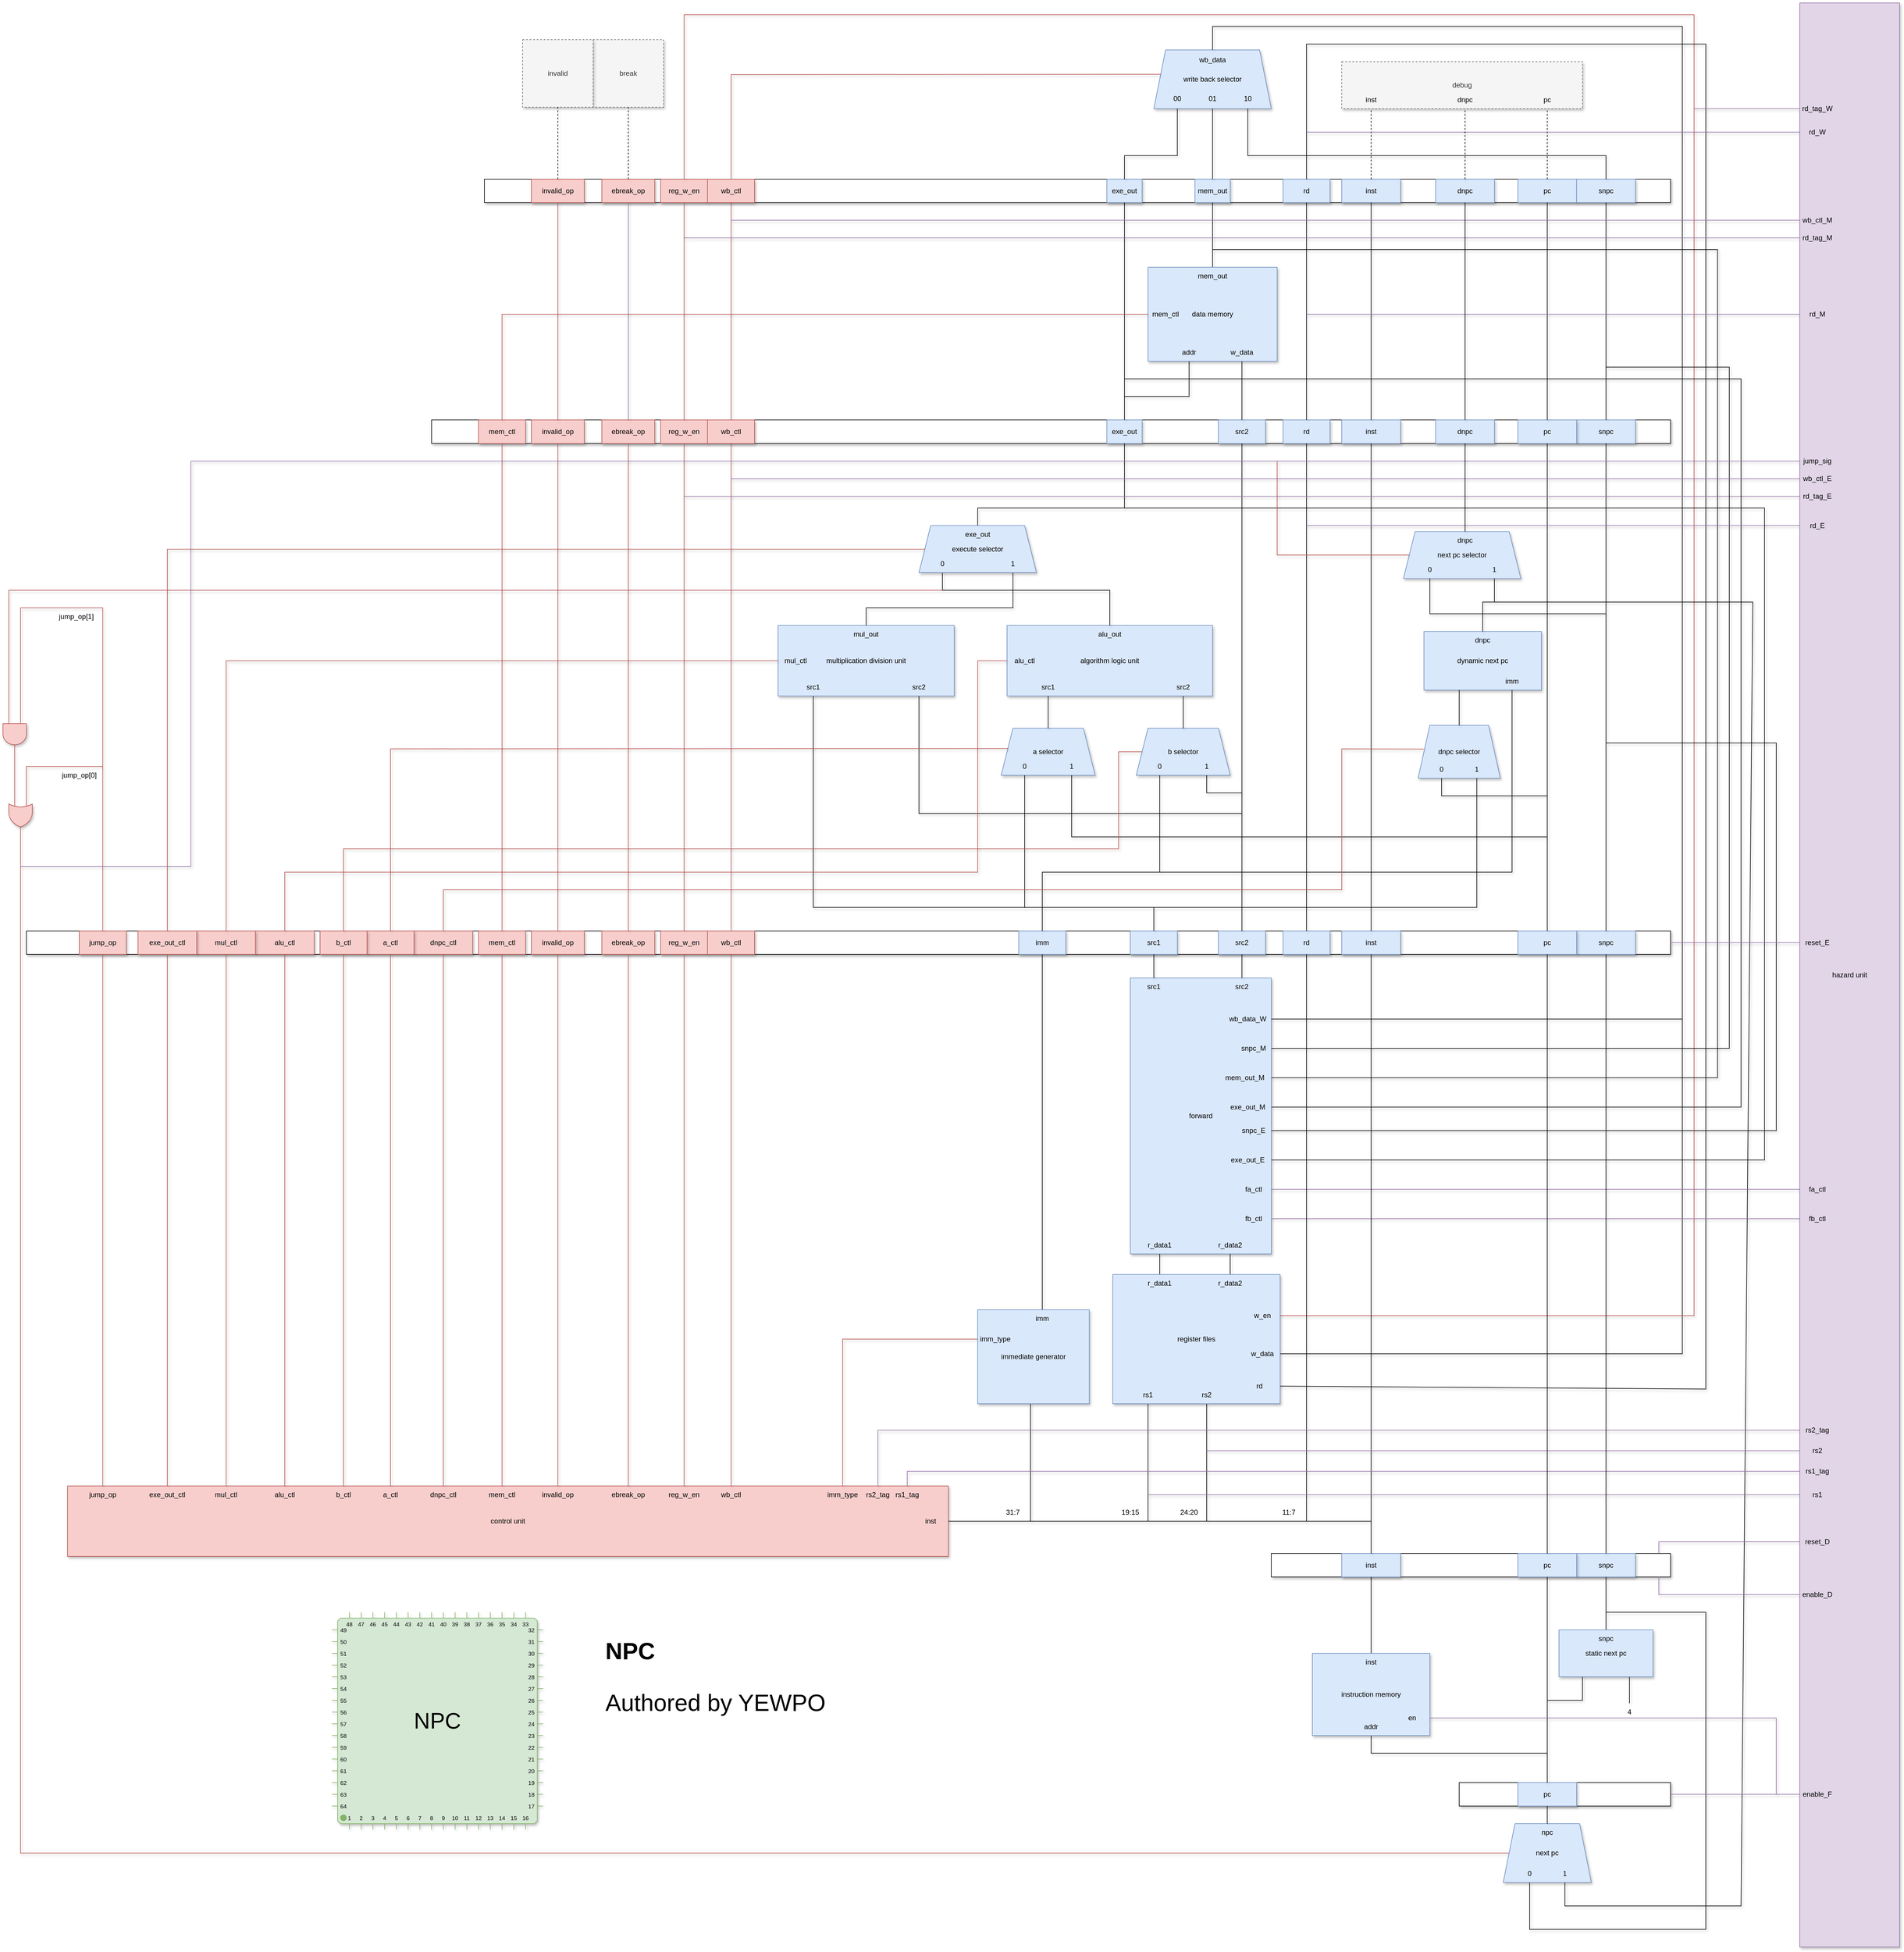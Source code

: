 <mxfile version="21.6.5" type="device">
  <diagram name="Page-1" id="gUr6Gk0GwjmOe10-43yY">
    <mxGraphModel dx="4780" dy="2780" grid="1" gridSize="10" guides="1" tooltips="1" connect="1" arrows="1" fold="1" page="1" pageScale="1" pageWidth="16000" pageHeight="16000" background="none" math="0" shadow="0">
      <root>
        <mxCell id="0" />
        <mxCell id="1" parent="0" />
        <mxCell id="-N37THKZt-OpijslIreV-6" value="" style="rounded=0;whiteSpace=wrap;html=1;shadow=1;" parent="1" vertex="1">
          <mxGeometry x="1090" y="510" width="2020" height="40" as="geometry" />
        </mxCell>
        <mxCell id="-N37THKZt-OpijslIreV-10" value="" style="group;shadow=1;" parent="1" vertex="1" connectable="0">
          <mxGeometry x="2230" y="290" width="200" height="100" as="geometry" />
        </mxCell>
        <mxCell id="-N37THKZt-OpijslIreV-2" value="write back selector" style="shape=trapezoid;perimeter=trapezoidPerimeter;whiteSpace=wrap;html=1;fixedSize=1;fontFamily=Helvetica;fillColor=#dae8fc;strokeColor=#6c8ebf;shadow=1;" parent="-N37THKZt-OpijslIreV-10" vertex="1">
          <mxGeometry width="200" height="100" as="geometry" />
        </mxCell>
        <mxCell id="-N37THKZt-OpijslIreV-3" value="00" style="text;html=1;strokeColor=none;fillColor=none;align=center;verticalAlign=middle;whiteSpace=wrap;rounded=0;shadow=1;" parent="-N37THKZt-OpijslIreV-10" vertex="1">
          <mxGeometry x="10" y="66.667" width="60" height="33.333" as="geometry" />
        </mxCell>
        <mxCell id="-N37THKZt-OpijslIreV-4" value="01" style="text;html=1;strokeColor=none;fillColor=none;align=center;verticalAlign=middle;whiteSpace=wrap;rounded=0;shadow=1;" parent="-N37THKZt-OpijslIreV-10" vertex="1">
          <mxGeometry x="70" y="66.667" width="60" height="33.333" as="geometry" />
        </mxCell>
        <mxCell id="-N37THKZt-OpijslIreV-5" value="10" style="text;html=1;strokeColor=none;fillColor=none;align=center;verticalAlign=middle;whiteSpace=wrap;rounded=0;shadow=1;" parent="-N37THKZt-OpijslIreV-10" vertex="1">
          <mxGeometry x="130" y="66.667" width="60" height="33.333" as="geometry" />
        </mxCell>
        <mxCell id="-N37THKZt-OpijslIreV-9" value="wb_data" style="text;html=1;strokeColor=none;fillColor=none;align=center;verticalAlign=middle;whiteSpace=wrap;rounded=0;shadow=1;" parent="-N37THKZt-OpijslIreV-10" vertex="1">
          <mxGeometry x="70" width="60" height="33.333" as="geometry" />
        </mxCell>
        <mxCell id="-N37THKZt-OpijslIreV-11" value="inst" style="rounded=0;whiteSpace=wrap;html=1;fillColor=#dae8fc;strokeColor=#6c8ebf;shadow=1;" parent="1" vertex="1">
          <mxGeometry x="2550" y="510" width="100" height="40" as="geometry" />
        </mxCell>
        <mxCell id="-N37THKZt-OpijslIreV-13" value="pc" style="rounded=0;whiteSpace=wrap;html=1;fillColor=#dae8fc;strokeColor=#6c8ebf;shadow=1;" parent="1" vertex="1">
          <mxGeometry x="2850" y="510" width="100" height="40" as="geometry" />
        </mxCell>
        <mxCell id="-N37THKZt-OpijslIreV-14" value="snpc" style="rounded=0;whiteSpace=wrap;html=1;fillColor=#dae8fc;strokeColor=#6c8ebf;shadow=1;" parent="1" vertex="1">
          <mxGeometry x="2950" y="510" width="100" height="40" as="geometry" />
        </mxCell>
        <mxCell id="-N37THKZt-OpijslIreV-17" value="" style="endArrow=none;html=1;rounded=0;entryX=0.5;entryY=1;entryDx=0;entryDy=0;exitX=0.5;exitY=0;exitDx=0;exitDy=0;dashed=1;shadow=1;" parent="1" source="-N37THKZt-OpijslIreV-11" target="-N37THKZt-OpijslIreV-124" edge="1">
          <mxGeometry width="50" height="50" relative="1" as="geometry">
            <mxPoint x="2480" y="490" as="sourcePoint" />
            <mxPoint x="2600.0" y="390" as="targetPoint" />
          </mxGeometry>
        </mxCell>
        <mxCell id="-N37THKZt-OpijslIreV-18" value="" style="endArrow=none;html=1;rounded=0;entryX=0.5;entryY=1;entryDx=0;entryDy=0;exitX=0.5;exitY=0;exitDx=0;exitDy=0;dashed=1;shadow=1;" parent="1" source="-N37THKZt-OpijslIreV-13" target="-N37THKZt-OpijslIreV-125" edge="1">
          <mxGeometry width="50" height="50" relative="1" as="geometry">
            <mxPoint x="2800" y="470" as="sourcePoint" />
            <mxPoint x="2900.0" y="390" as="targetPoint" />
          </mxGeometry>
        </mxCell>
        <mxCell id="-N37THKZt-OpijslIreV-19" value="exe_out" style="rounded=0;whiteSpace=wrap;html=1;fillColor=#dae8fc;strokeColor=#6c8ebf;shadow=1;" parent="1" vertex="1">
          <mxGeometry x="2150" y="510" width="60" height="40" as="geometry" />
        </mxCell>
        <mxCell id="-N37THKZt-OpijslIreV-22" value="mem_out" style="rounded=0;whiteSpace=wrap;html=1;fillColor=#dae8fc;strokeColor=#6c8ebf;shadow=1;" parent="1" vertex="1">
          <mxGeometry x="2300" y="510" width="60" height="40" as="geometry" />
        </mxCell>
        <mxCell id="-N37THKZt-OpijslIreV-23" value="" style="endArrow=none;html=1;rounded=0;entryX=0.5;entryY=1;entryDx=0;entryDy=0;exitX=0.5;exitY=0;exitDx=0;exitDy=0;shadow=1;" parent="1" source="-N37THKZt-OpijslIreV-19" target="-N37THKZt-OpijslIreV-3" edge="1">
          <mxGeometry width="50" height="50" relative="1" as="geometry">
            <mxPoint x="2140" y="490" as="sourcePoint" />
            <mxPoint x="2190" y="440" as="targetPoint" />
            <Array as="points">
              <mxPoint x="2180" y="470" />
              <mxPoint x="2270" y="470" />
            </Array>
          </mxGeometry>
        </mxCell>
        <mxCell id="-N37THKZt-OpijslIreV-24" value="" style="endArrow=none;html=1;rounded=0;entryX=0.5;entryY=1;entryDx=0;entryDy=0;exitX=0.5;exitY=0;exitDx=0;exitDy=0;shadow=1;" parent="1" source="-N37THKZt-OpijslIreV-22" target="-N37THKZt-OpijslIreV-4" edge="1">
          <mxGeometry width="50" height="50" relative="1" as="geometry">
            <mxPoint x="2170" y="490" as="sourcePoint" />
            <mxPoint x="2220" y="440" as="targetPoint" />
          </mxGeometry>
        </mxCell>
        <mxCell id="-N37THKZt-OpijslIreV-25" value="" style="endArrow=none;html=1;rounded=0;exitX=0.5;exitY=1;exitDx=0;exitDy=0;entryX=0.5;entryY=0;entryDx=0;entryDy=0;shadow=1;" parent="1" source="-N37THKZt-OpijslIreV-5" target="-N37THKZt-OpijslIreV-14" edge="1">
          <mxGeometry width="50" height="50" relative="1" as="geometry">
            <mxPoint x="2550" y="480" as="sourcePoint" />
            <mxPoint x="2600" y="430" as="targetPoint" />
            <Array as="points">
              <mxPoint x="2390" y="470" />
              <mxPoint x="3000" y="470" />
            </Array>
          </mxGeometry>
        </mxCell>
        <mxCell id="-N37THKZt-OpijslIreV-28" value="" style="endArrow=none;html=1;rounded=0;exitX=0.5;exitY=0;exitDx=0;exitDy=0;entryX=1;entryY=0.5;entryDx=0;entryDy=0;shadow=1;" parent="1" source="-N37THKZt-OpijslIreV-9" target="-N37THKZt-OpijslIreV-271" edge="1">
          <mxGeometry width="50" height="50" relative="1" as="geometry">
            <mxPoint x="2520" y="210" as="sourcePoint" />
            <mxPoint x="3130" y="1860" as="targetPoint" />
            <Array as="points">
              <mxPoint x="2330" y="250" />
              <mxPoint x="3130" y="250" />
              <mxPoint x="3130" y="2510" />
            </Array>
          </mxGeometry>
        </mxCell>
        <mxCell id="-N37THKZt-OpijslIreV-29" value="reg_w_en" style="rounded=0;whiteSpace=wrap;html=1;fillColor=#f8cecc;strokeColor=#b85450;shadow=1;" parent="1" vertex="1">
          <mxGeometry x="1390" y="510" width="80" height="40" as="geometry" />
        </mxCell>
        <mxCell id="-N37THKZt-OpijslIreV-30" value="" style="endArrow=none;html=1;rounded=0;fillColor=#f8cecc;strokeColor=#b85450;exitX=0.5;exitY=0;exitDx=0;exitDy=0;entryX=1;entryY=0.5;entryDx=0;entryDy=0;shadow=1;" parent="1" source="-N37THKZt-OpijslIreV-29" target="-N37THKZt-OpijslIreV-270" edge="1">
          <mxGeometry width="50" height="50" relative="1" as="geometry">
            <mxPoint x="2210" y="490" as="sourcePoint" />
            <mxPoint x="3150" y="2440" as="targetPoint" />
            <Array as="points">
              <mxPoint x="1430" y="230" />
              <mxPoint x="3150" y="230" />
              <mxPoint x="3150" y="2445" />
            </Array>
          </mxGeometry>
        </mxCell>
        <mxCell id="-N37THKZt-OpijslIreV-38" value="ebreak_op" style="rounded=0;whiteSpace=wrap;html=1;fillColor=#f8cecc;strokeColor=#b85450;shadow=1;" parent="1" vertex="1">
          <mxGeometry x="1290" y="510" width="90" height="40" as="geometry" />
        </mxCell>
        <mxCell id="-N37THKZt-OpijslIreV-39" value="break" style="rounded=0;whiteSpace=wrap;html=1;fillColor=#f5f5f5;fontColor=#333333;strokeColor=#666666;dashed=1;shadow=1;" parent="1" vertex="1">
          <mxGeometry x="1275" y="272.5" width="120" height="115" as="geometry" />
        </mxCell>
        <mxCell id="-N37THKZt-OpijslIreV-40" value="invalid" style="rounded=0;whiteSpace=wrap;html=1;fillColor=#f5f5f5;fontColor=#333333;strokeColor=#666666;dashed=1;shadow=1;" parent="1" vertex="1">
          <mxGeometry x="1155" y="272.5" width="120" height="115" as="geometry" />
        </mxCell>
        <mxCell id="-N37THKZt-OpijslIreV-41" value="" style="endArrow=none;html=1;rounded=0;entryX=0.5;entryY=1;entryDx=0;entryDy=0;exitX=0.5;exitY=0;exitDx=0;exitDy=0;dashed=1;shadow=1;" parent="1" source="-N37THKZt-OpijslIreV-38" target="-N37THKZt-OpijslIreV-39" edge="1">
          <mxGeometry width="50" height="50" relative="1" as="geometry">
            <mxPoint x="1150" y="490" as="sourcePoint" />
            <mxPoint x="1200" y="440" as="targetPoint" />
          </mxGeometry>
        </mxCell>
        <mxCell id="-N37THKZt-OpijslIreV-42" value="invalid_op" style="rounded=0;whiteSpace=wrap;html=1;fillColor=#f8cecc;strokeColor=#b85450;shadow=1;" parent="1" vertex="1">
          <mxGeometry x="1170" y="510" width="90" height="40" as="geometry" />
        </mxCell>
        <mxCell id="-N37THKZt-OpijslIreV-43" value="" style="endArrow=none;html=1;rounded=0;entryX=0.5;entryY=1;entryDx=0;entryDy=0;exitX=0.5;exitY=0;exitDx=0;exitDy=0;dashed=1;shadow=1;" parent="1" source="-N37THKZt-OpijslIreV-42" target="-N37THKZt-OpijslIreV-40" edge="1">
          <mxGeometry width="50" height="50" relative="1" as="geometry">
            <mxPoint x="1020" y="490" as="sourcePoint" />
            <mxPoint x="1070" y="440" as="targetPoint" />
          </mxGeometry>
        </mxCell>
        <mxCell id="-N37THKZt-OpijslIreV-55" value="rd" style="rounded=0;whiteSpace=wrap;html=1;fillColor=#dae8fc;strokeColor=#6c8ebf;shadow=1;" parent="1" vertex="1">
          <mxGeometry x="2450" y="510" width="80" height="40" as="geometry" />
        </mxCell>
        <mxCell id="-N37THKZt-OpijslIreV-56" value="" style="endArrow=none;html=1;rounded=0;fillColor=#f8cecc;strokeColor=#b85450;exitX=0.5;exitY=0;exitDx=0;exitDy=0;entryX=0.06;entryY=0.415;entryDx=0;entryDy=0;entryPerimeter=0;shadow=1;" parent="1" source="-N37THKZt-OpijslIreV-211" target="-N37THKZt-OpijslIreV-2" edge="1">
          <mxGeometry width="50" height="50" relative="1" as="geometry">
            <mxPoint x="1517.5" y="510" as="sourcePoint" />
            <mxPoint x="1990" y="450" as="targetPoint" />
            <Array as="points">
              <mxPoint x="1510" y="332" />
            </Array>
          </mxGeometry>
        </mxCell>
        <mxCell id="-N37THKZt-OpijslIreV-57" value="" style="endArrow=none;html=1;rounded=0;exitX=0.5;exitY=0;exitDx=0;exitDy=0;entryX=1;entryY=0.5;entryDx=0;entryDy=0;shadow=1;" parent="1" source="-N37THKZt-OpijslIreV-55" target="-N37THKZt-OpijslIreV-274" edge="1">
          <mxGeometry width="50" height="50" relative="1" as="geometry">
            <mxPoint x="2698" y="507" as="sourcePoint" />
            <mxPoint x="3170" y="2460" as="targetPoint" />
            <Array as="points">
              <mxPoint x="2490" y="280" />
              <mxPoint x="3170" y="280" />
              <mxPoint x="3170" y="2570" />
            </Array>
          </mxGeometry>
        </mxCell>
        <mxCell id="-N37THKZt-OpijslIreV-61" value="" style="endArrow=none;html=1;rounded=0;entryX=0.5;entryY=1;entryDx=0;entryDy=0;exitX=0.5;exitY=0;exitDx=0;exitDy=0;shadow=1;" parent="1" source="-N37THKZt-OpijslIreV-59" target="-N37THKZt-OpijslIreV-22" edge="1">
          <mxGeometry width="50" height="50" relative="1" as="geometry">
            <mxPoint x="2280" y="630" as="sourcePoint" />
            <mxPoint x="2330" y="580" as="targetPoint" />
          </mxGeometry>
        </mxCell>
        <mxCell id="-N37THKZt-OpijslIreV-68" value="" style="endArrow=none;html=1;rounded=0;entryX=1;entryY=0.5;entryDx=0;entryDy=0;shadow=1;" parent="1" target="-N37THKZt-OpijslIreV-255" edge="1">
          <mxGeometry width="50" height="50" relative="1" as="geometry">
            <mxPoint x="2330" y="630" as="sourcePoint" />
            <mxPoint x="3190" y="1860" as="targetPoint" />
            <Array as="points">
              <mxPoint x="3190" y="630" />
              <mxPoint x="3190" y="2040" />
            </Array>
          </mxGeometry>
        </mxCell>
        <mxCell id="-N37THKZt-OpijslIreV-69" value="" style="rounded=0;whiteSpace=wrap;html=1;shadow=1;" parent="1" vertex="1">
          <mxGeometry x="1000" y="920" width="2110" height="40" as="geometry" />
        </mxCell>
        <mxCell id="-N37THKZt-OpijslIreV-70" value="snpc" style="rounded=0;whiteSpace=wrap;html=1;fillColor=#dae8fc;strokeColor=#6c8ebf;shadow=1;" parent="1" vertex="1">
          <mxGeometry x="2950" y="920" width="100" height="40" as="geometry" />
        </mxCell>
        <mxCell id="-N37THKZt-OpijslIreV-71" value="pc" style="rounded=0;whiteSpace=wrap;html=1;fillColor=#dae8fc;strokeColor=#6c8ebf;shadow=1;" parent="1" vertex="1">
          <mxGeometry x="2850" y="920" width="100" height="40" as="geometry" />
        </mxCell>
        <mxCell id="-N37THKZt-OpijslIreV-72" value="inst" style="rounded=0;whiteSpace=wrap;html=1;fillColor=#dae8fc;strokeColor=#6c8ebf;shadow=1;" parent="1" vertex="1">
          <mxGeometry x="2550" y="920" width="100" height="40" as="geometry" />
        </mxCell>
        <mxCell id="-N37THKZt-OpijslIreV-73" value="rd" style="rounded=0;whiteSpace=wrap;html=1;fillColor=#dae8fc;strokeColor=#6c8ebf;shadow=1;" parent="1" vertex="1">
          <mxGeometry x="2450" y="920" width="80" height="40" as="geometry" />
        </mxCell>
        <mxCell id="-N37THKZt-OpijslIreV-74" value="" style="endArrow=none;html=1;rounded=0;entryX=0.5;entryY=1;entryDx=0;entryDy=0;exitX=0.5;exitY=0;exitDx=0;exitDy=0;shadow=1;" parent="1" source="-N37THKZt-OpijslIreV-73" target="-N37THKZt-OpijslIreV-55" edge="1">
          <mxGeometry width="50" height="50" relative="1" as="geometry">
            <mxPoint x="2460" y="800" as="sourcePoint" />
            <mxPoint x="2510" y="750" as="targetPoint" />
          </mxGeometry>
        </mxCell>
        <mxCell id="-N37THKZt-OpijslIreV-75" value="" style="endArrow=none;html=1;rounded=0;entryX=0.5;entryY=1;entryDx=0;entryDy=0;exitX=0.5;exitY=0;exitDx=0;exitDy=0;shadow=1;" parent="1" source="-N37THKZt-OpijslIreV-72" target="-N37THKZt-OpijslIreV-11" edge="1">
          <mxGeometry width="50" height="50" relative="1" as="geometry">
            <mxPoint x="2540" y="750" as="sourcePoint" />
            <mxPoint x="2590" y="700" as="targetPoint" />
          </mxGeometry>
        </mxCell>
        <mxCell id="-N37THKZt-OpijslIreV-76" value="" style="endArrow=none;html=1;rounded=0;entryX=0.5;entryY=1;entryDx=0;entryDy=0;exitX=0.5;exitY=0;exitDx=0;exitDy=0;shadow=1;" parent="1" source="-N37THKZt-OpijslIreV-71" target="-N37THKZt-OpijslIreV-13" edge="1">
          <mxGeometry width="50" height="50" relative="1" as="geometry">
            <mxPoint x="2840" y="660" as="sourcePoint" />
            <mxPoint x="2890" y="610" as="targetPoint" />
          </mxGeometry>
        </mxCell>
        <mxCell id="-N37THKZt-OpijslIreV-77" value="" style="endArrow=none;html=1;rounded=0;entryX=0.5;entryY=1;entryDx=0;entryDy=0;exitX=0.5;exitY=0;exitDx=0;exitDy=0;shadow=1;" parent="1" source="-N37THKZt-OpijslIreV-70" target="-N37THKZt-OpijslIreV-14" edge="1">
          <mxGeometry width="50" height="50" relative="1" as="geometry">
            <mxPoint x="3010" y="670" as="sourcePoint" />
            <mxPoint x="3060" y="620" as="targetPoint" />
          </mxGeometry>
        </mxCell>
        <mxCell id="-N37THKZt-OpijslIreV-80" value="src2" style="rounded=0;whiteSpace=wrap;html=1;fillColor=#dae8fc;strokeColor=#6c8ebf;shadow=1;" parent="1" vertex="1">
          <mxGeometry x="2340" y="920" width="80" height="40" as="geometry" />
        </mxCell>
        <mxCell id="-N37THKZt-OpijslIreV-81" value="" style="endArrow=none;html=1;rounded=0;entryX=0.5;entryY=1;entryDx=0;entryDy=0;exitX=0.5;exitY=0;exitDx=0;exitDy=0;shadow=1;" parent="1" source="-N37THKZt-OpijslIreV-80" target="-N37THKZt-OpijslIreV-66" edge="1">
          <mxGeometry width="50" height="50" relative="1" as="geometry">
            <mxPoint x="2320" y="980" as="sourcePoint" />
            <mxPoint x="2370" y="930" as="targetPoint" />
          </mxGeometry>
        </mxCell>
        <mxCell id="-N37THKZt-OpijslIreV-85" value="exe_out" style="rounded=0;whiteSpace=wrap;html=1;fillColor=#dae8fc;strokeColor=#6c8ebf;shadow=1;" parent="1" vertex="1">
          <mxGeometry x="2150" y="920" width="60" height="40" as="geometry" />
        </mxCell>
        <mxCell id="-N37THKZt-OpijslIreV-87" value="" style="endArrow=none;html=1;rounded=0;entryX=0.5;entryY=1;entryDx=0;entryDy=0;exitX=0.5;exitY=0;exitDx=0;exitDy=0;shadow=1;" parent="1" source="-N37THKZt-OpijslIreV-85" target="-N37THKZt-OpijslIreV-19" edge="1">
          <mxGeometry width="50" height="50" relative="1" as="geometry">
            <mxPoint x="2100" y="660" as="sourcePoint" />
            <mxPoint x="2150" y="610" as="targetPoint" />
          </mxGeometry>
        </mxCell>
        <mxCell id="-N37THKZt-OpijslIreV-88" value="" style="endArrow=none;html=1;rounded=0;entryX=0.5;entryY=1;entryDx=0;entryDy=0;shadow=1;" parent="1" target="-N37THKZt-OpijslIreV-65" edge="1">
          <mxGeometry width="50" height="50" relative="1" as="geometry">
            <mxPoint x="2180" y="880" as="sourcePoint" />
            <mxPoint x="2290" y="910" as="targetPoint" />
            <Array as="points">
              <mxPoint x="2290" y="880" />
            </Array>
          </mxGeometry>
        </mxCell>
        <mxCell id="-N37THKZt-OpijslIreV-89" value="reg_w_en" style="rounded=0;whiteSpace=wrap;html=1;fillColor=#f8cecc;strokeColor=#b85450;shadow=1;" parent="1" vertex="1">
          <mxGeometry x="1390" y="920" width="80" height="40" as="geometry" />
        </mxCell>
        <mxCell id="-N37THKZt-OpijslIreV-90" value="ebreak_op" style="rounded=0;whiteSpace=wrap;html=1;fillColor=#f8cecc;strokeColor=#b85450;shadow=1;" parent="1" vertex="1">
          <mxGeometry x="1290" y="920" width="90" height="40" as="geometry" />
        </mxCell>
        <mxCell id="-N37THKZt-OpijslIreV-91" value="invalid_op" style="rounded=0;whiteSpace=wrap;html=1;fillColor=#f8cecc;strokeColor=#b85450;shadow=1;" parent="1" vertex="1">
          <mxGeometry x="1170" y="920" width="90" height="40" as="geometry" />
        </mxCell>
        <mxCell id="-N37THKZt-OpijslIreV-93" value="" style="endArrow=none;html=1;rounded=0;fillColor=#e1d5e7;strokeColor=#9673a6;entryX=0;entryY=0.5;entryDx=0;entryDy=0;shadow=1;" parent="1" target="-N37THKZt-OpijslIreV-387" edge="1">
          <mxGeometry width="50" height="50" relative="1" as="geometry">
            <mxPoint x="2490" y="740" as="sourcePoint" />
            <mxPoint x="3330" y="740" as="targetPoint" />
          </mxGeometry>
        </mxCell>
        <mxCell id="-N37THKZt-OpijslIreV-94" value="" style="endArrow=none;html=1;rounded=0;entryX=0.5;entryY=1;entryDx=0;entryDy=0;exitX=0.5;exitY=0;exitDx=0;exitDy=0;fillColor=#f8cecc;strokeColor=#b85450;shadow=1;" parent="1" source="-N37THKZt-OpijslIreV-212" target="-N37THKZt-OpijslIreV-211" edge="1">
          <mxGeometry width="50" height="50" relative="1" as="geometry">
            <mxPoint x="1517.5" y="920" as="sourcePoint" />
            <mxPoint x="1517.5" y="550" as="targetPoint" />
          </mxGeometry>
        </mxCell>
        <mxCell id="-N37THKZt-OpijslIreV-95" value="" style="endArrow=none;html=1;rounded=0;fillColor=#e1d5e7;strokeColor=#9673a6;entryX=0;entryY=0.5;entryDx=0;entryDy=0;shadow=1;" parent="1" target="-N37THKZt-OpijslIreV-391" edge="1">
          <mxGeometry width="50" height="50" relative="1" as="geometry">
            <mxPoint x="3150" y="390" as="sourcePoint" />
            <mxPoint x="3320" y="390" as="targetPoint" />
          </mxGeometry>
        </mxCell>
        <mxCell id="-N37THKZt-OpijslIreV-96" value="" style="endArrow=none;html=1;rounded=0;fillColor=#e1d5e7;strokeColor=#9673a6;entryX=0;entryY=0.5;entryDx=0;entryDy=0;shadow=1;" parent="1" target="-N37THKZt-OpijslIreV-390" edge="1">
          <mxGeometry width="50" height="50" relative="1" as="geometry">
            <mxPoint x="2490" y="430" as="sourcePoint" />
            <mxPoint x="3320" y="430" as="targetPoint" />
          </mxGeometry>
        </mxCell>
        <mxCell id="-N37THKZt-OpijslIreV-99" value="" style="endArrow=none;html=1;rounded=0;fillColor=#e1d5e7;strokeColor=#9673a6;entryX=0;entryY=0.5;entryDx=0;entryDy=0;shadow=1;" parent="1" target="-N37THKZt-OpijslIreV-388" edge="1">
          <mxGeometry width="50" height="50" relative="1" as="geometry">
            <mxPoint x="1430" y="610" as="sourcePoint" />
            <mxPoint x="3320" y="610" as="targetPoint" />
          </mxGeometry>
        </mxCell>
        <mxCell id="-N37THKZt-OpijslIreV-100" value="" style="endArrow=none;html=1;rounded=0;entryX=0.5;entryY=1;entryDx=0;entryDy=0;exitX=0.5;exitY=0;exitDx=0;exitDy=0;fillColor=#f8cecc;strokeColor=#b85450;shadow=1;" parent="1" source="-N37THKZt-OpijslIreV-89" target="-N37THKZt-OpijslIreV-29" edge="1">
          <mxGeometry width="50" height="50" relative="1" as="geometry">
            <mxPoint x="1375" y="690" as="sourcePoint" />
            <mxPoint x="1425" y="640" as="targetPoint" />
          </mxGeometry>
        </mxCell>
        <mxCell id="-N37THKZt-OpijslIreV-101" value="" style="endArrow=none;html=1;rounded=0;fillColor=#e1d5e7;strokeColor=#9673a6;entryX=0;entryY=0.5;entryDx=0;entryDy=0;shadow=1;" parent="1" target="-N37THKZt-OpijslIreV-389" edge="1">
          <mxGeometry width="50" height="50" relative="1" as="geometry">
            <mxPoint x="1510" y="580" as="sourcePoint" />
            <mxPoint x="3320" y="580" as="targetPoint" />
          </mxGeometry>
        </mxCell>
        <mxCell id="-N37THKZt-OpijslIreV-103" value="" style="endArrow=none;html=1;rounded=0;entryX=0.5;entryY=1;entryDx=0;entryDy=0;exitX=0.5;exitY=0;exitDx=0;exitDy=0;fillColor=#e1d5e7;strokeColor=#9673a6;shadow=1;" parent="1" source="-N37THKZt-OpijslIreV-90" target="-N37THKZt-OpijslIreV-38" edge="1">
          <mxGeometry width="50" height="50" relative="1" as="geometry">
            <mxPoint x="1285" y="630" as="sourcePoint" />
            <mxPoint x="1335" y="580" as="targetPoint" />
          </mxGeometry>
        </mxCell>
        <mxCell id="-N37THKZt-OpijslIreV-104" value="" style="endArrow=none;html=1;rounded=0;entryX=0.5;entryY=1;entryDx=0;entryDy=0;exitX=0.5;exitY=0;exitDx=0;exitDy=0;fillColor=#f8cecc;strokeColor=#b85450;shadow=1;" parent="1" source="-N37THKZt-OpijslIreV-91" target="-N37THKZt-OpijslIreV-42" edge="1">
          <mxGeometry width="50" height="50" relative="1" as="geometry">
            <mxPoint x="1005" y="650" as="sourcePoint" />
            <mxPoint x="1055" y="600" as="targetPoint" />
          </mxGeometry>
        </mxCell>
        <mxCell id="-N37THKZt-OpijslIreV-105" value="" style="rounded=0;whiteSpace=wrap;html=1;shadow=1;" parent="1" vertex="1">
          <mxGeometry x="310" y="1790" width="2800" height="40" as="geometry" />
        </mxCell>
        <mxCell id="-N37THKZt-OpijslIreV-108" value="snpc" style="rounded=0;whiteSpace=wrap;html=1;fillColor=#dae8fc;strokeColor=#6c8ebf;shadow=1;" parent="1" vertex="1">
          <mxGeometry x="2950" y="1790" width="100" height="40" as="geometry" />
        </mxCell>
        <mxCell id="-N37THKZt-OpijslIreV-109" value="pc" style="rounded=0;whiteSpace=wrap;html=1;fillColor=#dae8fc;strokeColor=#6c8ebf;shadow=1;" parent="1" vertex="1">
          <mxGeometry x="2850" y="1790" width="100" height="40" as="geometry" />
        </mxCell>
        <mxCell id="-N37THKZt-OpijslIreV-110" value="inst" style="rounded=0;whiteSpace=wrap;html=1;fillColor=#dae8fc;strokeColor=#6c8ebf;shadow=1;" parent="1" vertex="1">
          <mxGeometry x="2550" y="1790" width="100" height="40" as="geometry" />
        </mxCell>
        <mxCell id="-N37THKZt-OpijslIreV-111" value="rd" style="rounded=0;whiteSpace=wrap;html=1;fillColor=#dae8fc;strokeColor=#6c8ebf;shadow=1;" parent="1" vertex="1">
          <mxGeometry x="2450" y="1790" width="80" height="40" as="geometry" />
        </mxCell>
        <mxCell id="-N37THKZt-OpijslIreV-112" value="src2" style="rounded=0;whiteSpace=wrap;html=1;fillColor=#dae8fc;strokeColor=#6c8ebf;shadow=1;" parent="1" vertex="1">
          <mxGeometry x="2340" y="1790" width="80" height="40" as="geometry" />
        </mxCell>
        <mxCell id="-N37THKZt-OpijslIreV-114" value="" style="endArrow=none;html=1;rounded=0;entryX=0.5;entryY=1;entryDx=0;entryDy=0;exitX=0.5;exitY=0;exitDx=0;exitDy=0;shadow=1;" parent="1" source="-N37THKZt-OpijslIreV-112" target="-N37THKZt-OpijslIreV-80" edge="1">
          <mxGeometry width="50" height="50" relative="1" as="geometry">
            <mxPoint x="2270" y="1140" as="sourcePoint" />
            <mxPoint x="2320" y="1090" as="targetPoint" />
          </mxGeometry>
        </mxCell>
        <mxCell id="-N37THKZt-OpijslIreV-115" value="" style="endArrow=none;html=1;rounded=0;entryX=0.5;entryY=1;entryDx=0;entryDy=0;exitX=0.5;exitY=0;exitDx=0;exitDy=0;shadow=1;" parent="1" source="-N37THKZt-OpijslIreV-111" target="-N37THKZt-OpijslIreV-73" edge="1">
          <mxGeometry width="50" height="50" relative="1" as="geometry">
            <mxPoint x="2400" y="1130" as="sourcePoint" />
            <mxPoint x="2450" y="1080" as="targetPoint" />
          </mxGeometry>
        </mxCell>
        <mxCell id="-N37THKZt-OpijslIreV-116" value="" style="endArrow=none;html=1;rounded=0;entryX=0.5;entryY=1;entryDx=0;entryDy=0;exitX=0.5;exitY=0;exitDx=0;exitDy=0;shadow=1;" parent="1" source="-N37THKZt-OpijslIreV-110" target="-N37THKZt-OpijslIreV-72" edge="1">
          <mxGeometry width="50" height="50" relative="1" as="geometry">
            <mxPoint x="2550" y="1100" as="sourcePoint" />
            <mxPoint x="2600" y="1050" as="targetPoint" />
          </mxGeometry>
        </mxCell>
        <mxCell id="-N37THKZt-OpijslIreV-117" value="" style="endArrow=none;html=1;rounded=0;entryX=0.5;entryY=1;entryDx=0;entryDy=0;exitX=0.5;exitY=0;exitDx=0;exitDy=0;shadow=1;" parent="1" source="-N37THKZt-OpijslIreV-109" target="-N37THKZt-OpijslIreV-71" edge="1">
          <mxGeometry width="50" height="50" relative="1" as="geometry">
            <mxPoint x="2840" y="1110" as="sourcePoint" />
            <mxPoint x="2890" y="1060" as="targetPoint" />
          </mxGeometry>
        </mxCell>
        <mxCell id="-N37THKZt-OpijslIreV-118" value="" style="endArrow=none;html=1;rounded=0;entryX=0.5;entryY=1;entryDx=0;entryDy=0;exitX=0.5;exitY=0;exitDx=0;exitDy=0;shadow=1;" parent="1" source="-N37THKZt-OpijslIreV-108" target="-N37THKZt-OpijslIreV-70" edge="1">
          <mxGeometry width="50" height="50" relative="1" as="geometry">
            <mxPoint x="2940" y="1110" as="sourcePoint" />
            <mxPoint x="2990" y="1060" as="targetPoint" />
          </mxGeometry>
        </mxCell>
        <mxCell id="-N37THKZt-OpijslIreV-126" value="" style="group;shadow=1;" parent="1" vertex="1" connectable="0">
          <mxGeometry x="2550" y="310" width="410" height="80" as="geometry" />
        </mxCell>
        <mxCell id="EzAeIk7ZkpbEl52aq-nL-14" value="" style="group;shadow=1;" vertex="1" connectable="0" parent="-N37THKZt-OpijslIreV-126">
          <mxGeometry width="410" height="80" as="geometry" />
        </mxCell>
        <mxCell id="-N37THKZt-OpijslIreV-123" value="debug" style="rounded=0;whiteSpace=wrap;html=1;fillColor=#f5f5f5;fontColor=#333333;strokeColor=#666666;dashed=1;shadow=1;" parent="EzAeIk7ZkpbEl52aq-nL-14" vertex="1">
          <mxGeometry width="410" height="80" as="geometry" />
        </mxCell>
        <mxCell id="-N37THKZt-OpijslIreV-124" value="inst" style="text;html=1;strokeColor=none;fillColor=none;align=center;verticalAlign=middle;whiteSpace=wrap;rounded=0;shadow=1;" parent="EzAeIk7ZkpbEl52aq-nL-14" vertex="1">
          <mxGeometry x="20" y="50" width="60" height="30" as="geometry" />
        </mxCell>
        <mxCell id="-N37THKZt-OpijslIreV-125" value="pc" style="text;html=1;strokeColor=none;fillColor=none;align=center;verticalAlign=middle;whiteSpace=wrap;rounded=0;shadow=1;" parent="EzAeIk7ZkpbEl52aq-nL-14" vertex="1">
          <mxGeometry x="320" y="50" width="60" height="30" as="geometry" />
        </mxCell>
        <mxCell id="EzAeIk7ZkpbEl52aq-nL-12" value="dnpc" style="text;html=1;strokeColor=none;fillColor=none;align=center;verticalAlign=middle;whiteSpace=wrap;rounded=0;shadow=1;" vertex="1" parent="EzAeIk7ZkpbEl52aq-nL-14">
          <mxGeometry x="180" y="50" width="60" height="30" as="geometry" />
        </mxCell>
        <mxCell id="-N37THKZt-OpijslIreV-132" value="mem_ctl" style="rounded=0;whiteSpace=wrap;html=1;fillColor=#f8cecc;strokeColor=#b85450;shadow=1;" parent="1" vertex="1">
          <mxGeometry x="1080" y="920" width="80" height="40" as="geometry" />
        </mxCell>
        <mxCell id="-N37THKZt-OpijslIreV-134" value="" style="group;shadow=1;" parent="1" vertex="1" connectable="0">
          <mxGeometry x="2220" y="660" width="220" height="160" as="geometry" />
        </mxCell>
        <mxCell id="-N37THKZt-OpijslIreV-58" value="data memory" style="rounded=0;whiteSpace=wrap;html=1;fillColor=#dae8fc;strokeColor=#6c8ebf;shadow=1;" parent="-N37THKZt-OpijslIreV-134" vertex="1">
          <mxGeometry width="220" height="160" as="geometry" />
        </mxCell>
        <mxCell id="-N37THKZt-OpijslIreV-59" value="mem_out" style="text;html=1;strokeColor=none;fillColor=none;align=center;verticalAlign=middle;whiteSpace=wrap;rounded=0;shadow=1;" parent="-N37THKZt-OpijslIreV-134" vertex="1">
          <mxGeometry x="80" width="60" height="30" as="geometry" />
        </mxCell>
        <mxCell id="-N37THKZt-OpijslIreV-65" value="addr" style="text;html=1;strokeColor=none;fillColor=none;align=center;verticalAlign=middle;whiteSpace=wrap;rounded=0;shadow=1;" parent="-N37THKZt-OpijslIreV-134" vertex="1">
          <mxGeometry x="40" y="130" width="60" height="30" as="geometry" />
        </mxCell>
        <mxCell id="-N37THKZt-OpijslIreV-66" value="w_data" style="text;html=1;strokeColor=none;fillColor=none;align=center;verticalAlign=middle;whiteSpace=wrap;rounded=0;shadow=1;" parent="-N37THKZt-OpijslIreV-134" vertex="1">
          <mxGeometry x="130" y="130" width="60" height="30" as="geometry" />
        </mxCell>
        <mxCell id="-N37THKZt-OpijslIreV-133" value="mem_ctl" style="text;html=1;strokeColor=none;fillColor=none;align=center;verticalAlign=middle;whiteSpace=wrap;rounded=0;shadow=1;" parent="-N37THKZt-OpijslIreV-134" vertex="1">
          <mxGeometry y="65" width="60" height="30" as="geometry" />
        </mxCell>
        <mxCell id="-N37THKZt-OpijslIreV-135" value="" style="endArrow=none;html=1;rounded=0;exitX=0.5;exitY=0;exitDx=0;exitDy=0;entryX=0;entryY=0.5;entryDx=0;entryDy=0;fillColor=#f8cecc;strokeColor=#b85450;shadow=1;" parent="1" source="-N37THKZt-OpijslIreV-132" target="-N37THKZt-OpijslIreV-133" edge="1">
          <mxGeometry width="50" height="50" relative="1" as="geometry">
            <mxPoint x="1710" y="850" as="sourcePoint" />
            <mxPoint x="1760" y="800" as="targetPoint" />
            <Array as="points">
              <mxPoint x="1120" y="740" />
            </Array>
          </mxGeometry>
        </mxCell>
        <mxCell id="-N37THKZt-OpijslIreV-140" value="imm" style="rounded=0;whiteSpace=wrap;html=1;fillColor=#dae8fc;strokeColor=#6c8ebf;shadow=1;" parent="1" vertex="1">
          <mxGeometry x="2000" y="1790" width="80" height="40" as="geometry" />
        </mxCell>
        <mxCell id="-N37THKZt-OpijslIreV-141" value="src1" style="rounded=0;whiteSpace=wrap;html=1;fillColor=#dae8fc;strokeColor=#6c8ebf;shadow=1;" parent="1" vertex="1">
          <mxGeometry x="2190" y="1790" width="80" height="40" as="geometry" />
        </mxCell>
        <mxCell id="-N37THKZt-OpijslIreV-146" value="" style="group;shadow=1;" parent="1" vertex="1" connectable="0">
          <mxGeometry x="2680" y="1440" width="140" height="90" as="geometry" />
        </mxCell>
        <mxCell id="-N37THKZt-OpijslIreV-142" value="dnpc selector" style="shape=trapezoid;perimeter=trapezoidPerimeter;whiteSpace=wrap;html=1;fixedSize=1;fillColor=#dae8fc;strokeColor=#6c8ebf;shadow=1;" parent="-N37THKZt-OpijslIreV-146" vertex="1">
          <mxGeometry width="140" height="90" as="geometry" />
        </mxCell>
        <mxCell id="-N37THKZt-OpijslIreV-143" value="0" style="text;html=1;strokeColor=none;fillColor=none;align=center;verticalAlign=middle;whiteSpace=wrap;rounded=0;shadow=1;" parent="-N37THKZt-OpijslIreV-146" vertex="1">
          <mxGeometry x="10" y="60" width="60" height="30" as="geometry" />
        </mxCell>
        <mxCell id="-N37THKZt-OpijslIreV-144" value="1" style="text;html=1;strokeColor=none;fillColor=none;align=center;verticalAlign=middle;whiteSpace=wrap;rounded=0;shadow=1;" parent="-N37THKZt-OpijslIreV-146" vertex="1">
          <mxGeometry x="70" y="60" width="60" height="30" as="geometry" />
        </mxCell>
        <mxCell id="-N37THKZt-OpijslIreV-149" value="" style="group;shadow=1;" parent="1" vertex="1" connectable="0">
          <mxGeometry x="2690" y="1280" width="200" height="100" as="geometry" />
        </mxCell>
        <mxCell id="-N37THKZt-OpijslIreV-138" value="dynamic next pc" style="rounded=0;whiteSpace=wrap;html=1;fillColor=#dae8fc;strokeColor=#6c8ebf;shadow=1;" parent="-N37THKZt-OpijslIreV-149" vertex="1">
          <mxGeometry width="200" height="100" as="geometry" />
        </mxCell>
        <mxCell id="-N37THKZt-OpijslIreV-147" value="dnpc" style="text;html=1;strokeColor=none;fillColor=none;align=center;verticalAlign=middle;whiteSpace=wrap;rounded=0;shadow=1;" parent="-N37THKZt-OpijslIreV-149" vertex="1">
          <mxGeometry x="70" width="60" height="30" as="geometry" />
        </mxCell>
        <mxCell id="-N37THKZt-OpijslIreV-148" value="imm" style="text;html=1;strokeColor=none;fillColor=none;align=center;verticalAlign=middle;whiteSpace=wrap;rounded=0;shadow=1;" parent="-N37THKZt-OpijslIreV-149" vertex="1">
          <mxGeometry x="120" y="70" width="60" height="30" as="geometry" />
        </mxCell>
        <mxCell id="-N37THKZt-OpijslIreV-151" value="" style="endArrow=none;html=1;rounded=0;entryX=0.5;entryY=1;entryDx=0;entryDy=0;shadow=1;" parent="1" target="-N37THKZt-OpijslIreV-144" edge="1">
          <mxGeometry width="50" height="50" relative="1" as="geometry">
            <mxPoint x="2230" y="1750" as="sourcePoint" />
            <mxPoint x="2470" y="1710" as="targetPoint" />
            <Array as="points">
              <mxPoint x="2780" y="1750" />
            </Array>
          </mxGeometry>
        </mxCell>
        <mxCell id="-N37THKZt-OpijslIreV-152" value="" style="endArrow=none;html=1;rounded=0;exitX=0.5;exitY=1;exitDx=0;exitDy=0;shadow=1;" parent="1" source="-N37THKZt-OpijslIreV-143" edge="1">
          <mxGeometry width="50" height="50" relative="1" as="geometry">
            <mxPoint x="2820" y="1590" as="sourcePoint" />
            <mxPoint x="2900" y="1560" as="targetPoint" />
            <Array as="points">
              <mxPoint x="2720" y="1560" />
            </Array>
          </mxGeometry>
        </mxCell>
        <mxCell id="-N37THKZt-OpijslIreV-163" value="" style="group;shadow=1;" parent="1" vertex="1" connectable="0">
          <mxGeometry x="2200" y="1445" width="160" height="80" as="geometry" />
        </mxCell>
        <mxCell id="-N37THKZt-OpijslIreV-160" value="b selector" style="shape=trapezoid;perimeter=trapezoidPerimeter;whiteSpace=wrap;html=1;fixedSize=1;fillColor=#dae8fc;strokeColor=#6c8ebf;shadow=1;" parent="-N37THKZt-OpijslIreV-163" vertex="1">
          <mxGeometry width="160" height="80" as="geometry" />
        </mxCell>
        <mxCell id="-N37THKZt-OpijslIreV-161" value="0" style="text;html=1;strokeColor=none;fillColor=none;align=center;verticalAlign=middle;whiteSpace=wrap;rounded=0;shadow=1;" parent="-N37THKZt-OpijslIreV-163" vertex="1">
          <mxGeometry x="10" y="50" width="60" height="30" as="geometry" />
        </mxCell>
        <mxCell id="-N37THKZt-OpijslIreV-162" value="1" style="text;html=1;strokeColor=none;fillColor=none;align=center;verticalAlign=middle;whiteSpace=wrap;rounded=0;shadow=1;" parent="-N37THKZt-OpijslIreV-163" vertex="1">
          <mxGeometry x="90" y="50" width="60" height="30" as="geometry" />
        </mxCell>
        <mxCell id="-N37THKZt-OpijslIreV-164" value="" style="group;shadow=1;" parent="1" vertex="1" connectable="0">
          <mxGeometry x="1970" y="1445" width="160" height="80" as="geometry" />
        </mxCell>
        <mxCell id="-N37THKZt-OpijslIreV-157" value="a selector" style="shape=trapezoid;perimeter=trapezoidPerimeter;whiteSpace=wrap;html=1;fixedSize=1;fillColor=#dae8fc;strokeColor=#6c8ebf;shadow=1;" parent="-N37THKZt-OpijslIreV-164" vertex="1">
          <mxGeometry width="160" height="80" as="geometry" />
        </mxCell>
        <mxCell id="-N37THKZt-OpijslIreV-158" value="0" style="text;html=1;strokeColor=none;fillColor=none;align=center;verticalAlign=middle;whiteSpace=wrap;rounded=0;shadow=1;" parent="-N37THKZt-OpijslIreV-164" vertex="1">
          <mxGeometry x="10" y="50" width="60" height="30" as="geometry" />
        </mxCell>
        <mxCell id="-N37THKZt-OpijslIreV-159" value="1" style="text;html=1;strokeColor=none;fillColor=none;align=center;verticalAlign=middle;whiteSpace=wrap;rounded=0;shadow=1;" parent="-N37THKZt-OpijslIreV-164" vertex="1">
          <mxGeometry x="90" y="50" width="60" height="30" as="geometry" />
        </mxCell>
        <mxCell id="-N37THKZt-OpijslIreV-166" value="" style="endArrow=none;html=1;rounded=0;entryX=0.5;entryY=1;entryDx=0;entryDy=0;exitX=0.5;exitY=0;exitDx=0;exitDy=0;shadow=1;" parent="1" source="-N37THKZt-OpijslIreV-141" target="-N37THKZt-OpijslIreV-158" edge="1">
          <mxGeometry width="50" height="50" relative="1" as="geometry">
            <mxPoint x="2080" y="1670" as="sourcePoint" />
            <mxPoint x="2130" y="1620" as="targetPoint" />
            <Array as="points">
              <mxPoint x="2230" y="1750" />
              <mxPoint x="2010" y="1750" />
            </Array>
          </mxGeometry>
        </mxCell>
        <mxCell id="-N37THKZt-OpijslIreV-168" value="" style="endArrow=none;html=1;rounded=0;exitX=0.5;exitY=1;exitDx=0;exitDy=0;shadow=1;" parent="1" source="-N37THKZt-OpijslIreV-162" edge="1">
          <mxGeometry width="50" height="50" relative="1" as="geometry">
            <mxPoint x="2310" y="1655" as="sourcePoint" />
            <mxPoint x="2380" y="1555" as="targetPoint" />
            <Array as="points">
              <mxPoint x="2320" y="1555" />
            </Array>
          </mxGeometry>
        </mxCell>
        <mxCell id="-N37THKZt-OpijslIreV-169" value="" style="endArrow=none;html=1;rounded=0;exitX=0.5;exitY=0;exitDx=0;exitDy=0;entryX=0.5;entryY=1;entryDx=0;entryDy=0;shadow=1;" parent="1" source="-N37THKZt-OpijslIreV-140" target="-N37THKZt-OpijslIreV-161" edge="1">
          <mxGeometry width="50" height="50" relative="1" as="geometry">
            <mxPoint x="2170" y="1760" as="sourcePoint" />
            <mxPoint x="2220" y="1710" as="targetPoint" />
            <Array as="points">
              <mxPoint x="2040" y="1690" />
              <mxPoint x="2240" y="1690" />
            </Array>
          </mxGeometry>
        </mxCell>
        <mxCell id="-N37THKZt-OpijslIreV-171" value="" style="endArrow=none;html=1;rounded=0;entryX=0.5;entryY=1;entryDx=0;entryDy=0;shadow=1;" parent="1" target="-N37THKZt-OpijslIreV-148" edge="1">
          <mxGeometry width="50" height="50" relative="1" as="geometry">
            <mxPoint x="2240" y="1690" as="sourcePoint" />
            <mxPoint x="2540" y="1700" as="targetPoint" />
            <Array as="points">
              <mxPoint x="2840" y="1690" />
            </Array>
          </mxGeometry>
        </mxCell>
        <mxCell id="-N37THKZt-OpijslIreV-172" value="" style="endArrow=none;html=1;rounded=0;exitX=0.5;exitY=1;exitDx=0;exitDy=0;shadow=1;" parent="1" source="-N37THKZt-OpijslIreV-159" edge="1">
          <mxGeometry width="50" height="50" relative="1" as="geometry">
            <mxPoint x="2800" y="1680" as="sourcePoint" />
            <mxPoint x="2900" y="1630" as="targetPoint" />
            <Array as="points">
              <mxPoint x="2090" y="1630" />
            </Array>
          </mxGeometry>
        </mxCell>
        <mxCell id="-N37THKZt-OpijslIreV-173" value="" style="endArrow=none;html=1;rounded=0;exitX=0.5;exitY=0;exitDx=0;exitDy=0;shadow=1;" parent="1" source="-N37THKZt-OpijslIreV-142" edge="1">
          <mxGeometry width="50" height="50" relative="1" as="geometry">
            <mxPoint x="2700" y="1450" as="sourcePoint" />
            <mxPoint x="2750" y="1380" as="targetPoint" />
          </mxGeometry>
        </mxCell>
        <mxCell id="-N37THKZt-OpijslIreV-177" value="" style="endArrow=none;html=1;rounded=0;entryX=0.5;entryY=1;entryDx=0;entryDy=0;exitX=0.5;exitY=0;exitDx=0;exitDy=0;shadow=1;" parent="1" source="-N37THKZt-OpijslIreV-157" target="-N37THKZt-OpijslIreV-175" edge="1">
          <mxGeometry width="50" height="50" relative="1" as="geometry">
            <mxPoint x="1940" y="1445" as="sourcePoint" />
            <mxPoint x="1990" y="1395" as="targetPoint" />
          </mxGeometry>
        </mxCell>
        <mxCell id="-N37THKZt-OpijslIreV-178" value="" style="endArrow=none;html=1;rounded=0;entryX=0.5;entryY=1;entryDx=0;entryDy=0;exitX=0.5;exitY=0;exitDx=0;exitDy=0;shadow=1;" parent="1" source="-N37THKZt-OpijslIreV-160" target="-N37THKZt-OpijslIreV-176" edge="1">
          <mxGeometry width="50" height="50" relative="1" as="geometry">
            <mxPoint x="2240" y="1455" as="sourcePoint" />
            <mxPoint x="2290" y="1405" as="targetPoint" />
          </mxGeometry>
        </mxCell>
        <mxCell id="-N37THKZt-OpijslIreV-182" value="" style="group;shadow=1;" parent="1" vertex="1" connectable="0">
          <mxGeometry x="1980" y="1270" width="350" height="120" as="geometry" />
        </mxCell>
        <mxCell id="-N37THKZt-OpijslIreV-174" value="algorithm logic unit" style="rounded=0;whiteSpace=wrap;html=1;fillColor=#dae8fc;strokeColor=#6c8ebf;shadow=1;" parent="-N37THKZt-OpijslIreV-182" vertex="1">
          <mxGeometry width="350" height="120" as="geometry" />
        </mxCell>
        <mxCell id="-N37THKZt-OpijslIreV-175" value="src1" style="text;html=1;strokeColor=none;fillColor=none;align=center;verticalAlign=middle;whiteSpace=wrap;rounded=0;shadow=1;" parent="-N37THKZt-OpijslIreV-182" vertex="1">
          <mxGeometry x="40" y="90" width="60" height="30" as="geometry" />
        </mxCell>
        <mxCell id="-N37THKZt-OpijslIreV-176" value="src2" style="text;html=1;strokeColor=none;fillColor=none;align=center;verticalAlign=middle;whiteSpace=wrap;rounded=0;shadow=1;" parent="-N37THKZt-OpijslIreV-182" vertex="1">
          <mxGeometry x="270" y="90" width="60" height="30" as="geometry" />
        </mxCell>
        <mxCell id="-N37THKZt-OpijslIreV-179" value="alu_ctl" style="text;html=1;strokeColor=none;fillColor=none;align=center;verticalAlign=middle;whiteSpace=wrap;rounded=0;shadow=1;" parent="-N37THKZt-OpijslIreV-182" vertex="1">
          <mxGeometry y="45" width="60" height="30" as="geometry" />
        </mxCell>
        <mxCell id="-N37THKZt-OpijslIreV-180" value="alu_out" style="text;html=1;strokeColor=none;fillColor=none;align=center;verticalAlign=middle;whiteSpace=wrap;rounded=0;shadow=1;" parent="-N37THKZt-OpijslIreV-182" vertex="1">
          <mxGeometry x="145" width="60" height="30" as="geometry" />
        </mxCell>
        <mxCell id="-N37THKZt-OpijslIreV-184" value="" style="endArrow=none;html=1;rounded=0;exitX=0.5;exitY=1;exitDx=0;exitDy=0;shadow=1;" parent="1" source="-N37THKZt-OpijslIreV-186" edge="1">
          <mxGeometry width="50" height="50" relative="1" as="geometry">
            <mxPoint x="1750" y="1580" as="sourcePoint" />
            <mxPoint x="2380" y="1590" as="targetPoint" />
            <Array as="points">
              <mxPoint x="1830" y="1590" />
            </Array>
          </mxGeometry>
        </mxCell>
        <mxCell id="-N37THKZt-OpijslIreV-188" value="" style="endArrow=none;html=1;rounded=0;exitX=0.5;exitY=1;exitDx=0;exitDy=0;shadow=1;" parent="1" source="-N37THKZt-OpijslIreV-185" edge="1">
          <mxGeometry width="50" height="50" relative="1" as="geometry">
            <mxPoint x="1790" y="1780" as="sourcePoint" />
            <mxPoint x="2010" y="1750" as="targetPoint" />
            <Array as="points">
              <mxPoint x="1650" y="1750" />
            </Array>
          </mxGeometry>
        </mxCell>
        <mxCell id="-N37THKZt-OpijslIreV-195" value="" style="endArrow=none;html=1;rounded=0;exitX=0.5;exitY=0;exitDx=0;exitDy=0;entryX=0.5;entryY=1;entryDx=0;entryDy=0;shadow=1;" parent="1" source="-N37THKZt-OpijslIreV-189" target="-N37THKZt-OpijslIreV-194" edge="1">
          <mxGeometry width="50" height="50" relative="1" as="geometry">
            <mxPoint x="1770" y="1270" as="sourcePoint" />
            <mxPoint x="1820" y="1220" as="targetPoint" />
            <Array as="points">
              <mxPoint x="1740" y="1240" />
              <mxPoint x="1990" y="1240" />
            </Array>
          </mxGeometry>
        </mxCell>
        <mxCell id="-N37THKZt-OpijslIreV-197" value="" style="endArrow=none;html=1;rounded=0;entryX=0.5;entryY=1;entryDx=0;entryDy=0;exitX=0.5;exitY=0;exitDx=0;exitDy=0;shadow=1;" parent="1" source="-N37THKZt-OpijslIreV-180" target="-N37THKZt-OpijslIreV-193" edge="1">
          <mxGeometry width="50" height="50" relative="1" as="geometry">
            <mxPoint x="2090" y="1270" as="sourcePoint" />
            <mxPoint x="2140" y="1220" as="targetPoint" />
            <Array as="points">
              <mxPoint x="2155" y="1210" />
              <mxPoint x="1870" y="1210" />
            </Array>
          </mxGeometry>
        </mxCell>
        <mxCell id="-N37THKZt-OpijslIreV-199" value="" style="endArrow=none;html=1;rounded=0;entryX=0.5;entryY=1;entryDx=0;entryDy=0;exitX=0.5;exitY=0;exitDx=0;exitDy=0;shadow=1;" parent="1" source="-N37THKZt-OpijslIreV-198" target="-N37THKZt-OpijslIreV-85" edge="1">
          <mxGeometry width="50" height="50" relative="1" as="geometry">
            <mxPoint x="1980" y="1070" as="sourcePoint" />
            <mxPoint x="2030" y="1020" as="targetPoint" />
            <Array as="points">
              <mxPoint x="1930" y="1070" />
              <mxPoint x="2180" y="1070" />
            </Array>
          </mxGeometry>
        </mxCell>
        <mxCell id="-N37THKZt-OpijslIreV-200" value="" style="group;shadow=1;" parent="1" vertex="1" connectable="0">
          <mxGeometry x="1590" y="1270" width="300" height="120" as="geometry" />
        </mxCell>
        <mxCell id="-N37THKZt-OpijslIreV-181" value="multiplication division unit" style="rounded=0;whiteSpace=wrap;html=1;fillColor=#dae8fc;strokeColor=#6c8ebf;shadow=1;" parent="-N37THKZt-OpijslIreV-200" vertex="1">
          <mxGeometry width="300" height="120" as="geometry" />
        </mxCell>
        <mxCell id="-N37THKZt-OpijslIreV-185" value="src1" style="text;html=1;strokeColor=none;fillColor=none;align=center;verticalAlign=middle;whiteSpace=wrap;rounded=0;shadow=1;" parent="-N37THKZt-OpijslIreV-200" vertex="1">
          <mxGeometry x="30" y="90" width="60" height="30" as="geometry" />
        </mxCell>
        <mxCell id="-N37THKZt-OpijslIreV-186" value="src2" style="text;html=1;strokeColor=none;fillColor=none;align=center;verticalAlign=middle;whiteSpace=wrap;rounded=0;shadow=1;" parent="-N37THKZt-OpijslIreV-200" vertex="1">
          <mxGeometry x="210" y="90" width="60" height="30" as="geometry" />
        </mxCell>
        <mxCell id="-N37THKZt-OpijslIreV-187" value="mul_ctl" style="text;html=1;strokeColor=none;fillColor=none;align=center;verticalAlign=middle;whiteSpace=wrap;rounded=0;shadow=1;" parent="-N37THKZt-OpijslIreV-200" vertex="1">
          <mxGeometry y="45" width="60" height="30" as="geometry" />
        </mxCell>
        <mxCell id="-N37THKZt-OpijslIreV-189" value="mul_out" style="text;html=1;strokeColor=none;fillColor=none;align=center;verticalAlign=middle;whiteSpace=wrap;rounded=0;shadow=1;" parent="-N37THKZt-OpijslIreV-200" vertex="1">
          <mxGeometry x="120" width="60" height="30" as="geometry" />
        </mxCell>
        <mxCell id="-N37THKZt-OpijslIreV-201" value="" style="group;shadow=1;" parent="1" vertex="1" connectable="0">
          <mxGeometry x="1830" y="1100" width="200" height="80" as="geometry" />
        </mxCell>
        <mxCell id="-N37THKZt-OpijslIreV-190" value="execute selector" style="shape=trapezoid;perimeter=trapezoidPerimeter;whiteSpace=wrap;html=1;fixedSize=1;fillColor=#dae8fc;strokeColor=#6c8ebf;shadow=1;" parent="-N37THKZt-OpijslIreV-201" vertex="1">
          <mxGeometry width="200" height="80" as="geometry" />
        </mxCell>
        <mxCell id="-N37THKZt-OpijslIreV-193" value="0" style="text;html=1;strokeColor=none;fillColor=none;align=center;verticalAlign=middle;whiteSpace=wrap;rounded=0;shadow=1;" parent="-N37THKZt-OpijslIreV-201" vertex="1">
          <mxGeometry x="10" y="50" width="60" height="30" as="geometry" />
        </mxCell>
        <mxCell id="-N37THKZt-OpijslIreV-194" value="1" style="text;html=1;strokeColor=none;fillColor=none;align=center;verticalAlign=middle;whiteSpace=wrap;rounded=0;shadow=1;" parent="-N37THKZt-OpijslIreV-201" vertex="1">
          <mxGeometry x="130" y="50" width="60" height="30" as="geometry" />
        </mxCell>
        <mxCell id="-N37THKZt-OpijslIreV-198" value="exe_out" style="text;html=1;strokeColor=none;fillColor=none;align=center;verticalAlign=middle;whiteSpace=wrap;rounded=0;shadow=1;" parent="-N37THKZt-OpijslIreV-201" vertex="1">
          <mxGeometry x="70" width="60" height="30" as="geometry" />
        </mxCell>
        <mxCell id="-N37THKZt-OpijslIreV-202" value="reg_w_en" style="rounded=0;whiteSpace=wrap;html=1;fillColor=#f8cecc;strokeColor=#b85450;shadow=1;" parent="1" vertex="1">
          <mxGeometry x="1390" y="1790" width="80" height="40" as="geometry" />
        </mxCell>
        <mxCell id="-N37THKZt-OpijslIreV-203" value="ebreak_op" style="rounded=0;whiteSpace=wrap;html=1;fillColor=#f8cecc;strokeColor=#b85450;shadow=1;" parent="1" vertex="1">
          <mxGeometry x="1290" y="1790" width="90" height="40" as="geometry" />
        </mxCell>
        <mxCell id="-N37THKZt-OpijslIreV-204" value="invalid_op" style="rounded=0;whiteSpace=wrap;html=1;fillColor=#f8cecc;strokeColor=#b85450;shadow=1;" parent="1" vertex="1">
          <mxGeometry x="1170" y="1790" width="90" height="40" as="geometry" />
        </mxCell>
        <mxCell id="-N37THKZt-OpijslIreV-206" value="mem_ctl" style="rounded=0;whiteSpace=wrap;html=1;fillColor=#f8cecc;strokeColor=#b85450;shadow=1;" parent="1" vertex="1">
          <mxGeometry x="1080" y="1790" width="80" height="40" as="geometry" />
        </mxCell>
        <mxCell id="-N37THKZt-OpijslIreV-208" value="" style="endArrow=none;html=1;rounded=0;entryX=0.5;entryY=1;entryDx=0;entryDy=0;exitX=0.5;exitY=0;exitDx=0;exitDy=0;fillColor=#f8cecc;strokeColor=#b85450;shadow=1;" parent="1" source="-N37THKZt-OpijslIreV-213" target="-N37THKZt-OpijslIreV-212" edge="1">
          <mxGeometry width="50" height="50" relative="1" as="geometry">
            <mxPoint x="1515" y="1790" as="sourcePoint" />
            <mxPoint x="1517.5" y="960" as="targetPoint" />
          </mxGeometry>
        </mxCell>
        <mxCell id="-N37THKZt-OpijslIreV-209" value="" style="endArrow=none;html=1;rounded=0;entryX=0.5;entryY=1;entryDx=0;entryDy=0;exitX=0.5;exitY=0;exitDx=0;exitDy=0;fillColor=#f8cecc;strokeColor=#b85450;shadow=1;" parent="1" source="-N37THKZt-OpijslIreV-202" target="-N37THKZt-OpijslIreV-89" edge="1">
          <mxGeometry width="50" height="50" relative="1" as="geometry">
            <mxPoint x="1320" y="1510" as="sourcePoint" />
            <mxPoint x="1370" y="1460" as="targetPoint" />
          </mxGeometry>
        </mxCell>
        <mxCell id="-N37THKZt-OpijslIreV-210" value="" style="endArrow=none;html=1;rounded=0;entryX=0.5;entryY=1;entryDx=0;entryDy=0;exitX=0.5;exitY=0;exitDx=0;exitDy=0;fillColor=#f8cecc;strokeColor=#b85450;shadow=1;" parent="1" source="-N37THKZt-OpijslIreV-203" target="-N37THKZt-OpijslIreV-90" edge="1">
          <mxGeometry width="50" height="50" relative="1" as="geometry">
            <mxPoint x="1260" y="1150" as="sourcePoint" />
            <mxPoint x="1310" y="1100" as="targetPoint" />
          </mxGeometry>
        </mxCell>
        <mxCell id="-N37THKZt-OpijslIreV-211" value="wb_ctl" style="rounded=0;whiteSpace=wrap;html=1;fillColor=#f8cecc;strokeColor=#b85450;shadow=1;" parent="1" vertex="1">
          <mxGeometry x="1470" y="510" width="80" height="40" as="geometry" />
        </mxCell>
        <mxCell id="-N37THKZt-OpijslIreV-212" value="wb_ctl" style="rounded=0;whiteSpace=wrap;html=1;fillColor=#f8cecc;strokeColor=#b85450;shadow=1;" parent="1" vertex="1">
          <mxGeometry x="1470" y="920" width="80" height="40" as="geometry" />
        </mxCell>
        <mxCell id="-N37THKZt-OpijslIreV-213" value="wb_ctl" style="rounded=0;whiteSpace=wrap;html=1;fillColor=#f8cecc;strokeColor=#b85450;shadow=1;" parent="1" vertex="1">
          <mxGeometry x="1470" y="1790" width="80" height="40" as="geometry" />
        </mxCell>
        <mxCell id="-N37THKZt-OpijslIreV-214" value="" style="endArrow=none;html=1;rounded=0;entryX=0.5;entryY=1;entryDx=0;entryDy=0;fillColor=#f8cecc;strokeColor=#b85450;exitX=0.5;exitY=0;exitDx=0;exitDy=0;shadow=1;" parent="1" source="-N37THKZt-OpijslIreV-204" target="-N37THKZt-OpijslIreV-91" edge="1">
          <mxGeometry width="50" height="50" relative="1" as="geometry">
            <mxPoint x="1160" y="1110" as="sourcePoint" />
            <mxPoint x="1210" y="1060" as="targetPoint" />
          </mxGeometry>
        </mxCell>
        <mxCell id="-N37THKZt-OpijslIreV-215" value="" style="endArrow=none;html=1;rounded=0;entryX=0.5;entryY=1;entryDx=0;entryDy=0;exitX=0.5;exitY=0;exitDx=0;exitDy=0;fillColor=#f8cecc;strokeColor=#b85450;shadow=1;" parent="1" source="-N37THKZt-OpijslIreV-206" target="-N37THKZt-OpijslIreV-132" edge="1">
          <mxGeometry width="50" height="50" relative="1" as="geometry">
            <mxPoint x="1050" y="1200" as="sourcePoint" />
            <mxPoint x="1100" y="1150" as="targetPoint" />
          </mxGeometry>
        </mxCell>
        <mxCell id="-N37THKZt-OpijslIreV-217" value="" style="endArrow=none;html=1;rounded=0;fillColor=#e1d5e7;strokeColor=#9673a6;entryX=0;entryY=0.5;entryDx=0;entryDy=0;shadow=1;" parent="1" target="-N37THKZt-OpijslIreV-384" edge="1">
          <mxGeometry width="50" height="50" relative="1" as="geometry">
            <mxPoint x="1430" y="1050" as="sourcePoint" />
            <mxPoint x="3330" y="1050" as="targetPoint" />
          </mxGeometry>
        </mxCell>
        <mxCell id="-N37THKZt-OpijslIreV-218" value="" style="endArrow=none;html=1;rounded=0;entryX=1;entryY=0.5;entryDx=0;entryDy=0;shadow=1;" parent="1" target="-N37THKZt-OpijslIreV-256" edge="1">
          <mxGeometry width="50" height="50" relative="1" as="geometry">
            <mxPoint x="3000" y="830" as="sourcePoint" />
            <mxPoint x="3210" y="1860" as="targetPoint" />
            <Array as="points">
              <mxPoint x="3210" y="830" />
              <mxPoint x="3210" y="1990" />
            </Array>
          </mxGeometry>
        </mxCell>
        <mxCell id="-N37THKZt-OpijslIreV-219" value="" style="endArrow=none;html=1;rounded=0;entryX=1;entryY=0.5;entryDx=0;entryDy=0;shadow=1;" parent="1" target="-N37THKZt-OpijslIreV-254" edge="1">
          <mxGeometry width="50" height="50" relative="1" as="geometry">
            <mxPoint x="2180" y="850" as="sourcePoint" />
            <mxPoint x="3230" y="1860" as="targetPoint" />
            <Array as="points">
              <mxPoint x="3230" y="850" />
              <mxPoint x="3230" y="2090" />
            </Array>
          </mxGeometry>
        </mxCell>
        <mxCell id="-N37THKZt-OpijslIreV-220" value="" style="endArrow=none;html=1;rounded=0;fillColor=#e1d5e7;strokeColor=#9673a6;entryX=0;entryY=0.5;entryDx=0;entryDy=0;shadow=1;" parent="1" target="-N37THKZt-OpijslIreV-385" edge="1">
          <mxGeometry width="50" height="50" relative="1" as="geometry">
            <mxPoint x="1510" y="1020" as="sourcePoint" />
            <mxPoint x="3330" y="1020" as="targetPoint" />
          </mxGeometry>
        </mxCell>
        <mxCell id="-N37THKZt-OpijslIreV-221" value="" style="endArrow=none;html=1;rounded=0;fillColor=#e1d5e7;strokeColor=#9673a6;entryX=0;entryY=0.5;entryDx=0;entryDy=0;shadow=1;" parent="1" target="-N37THKZt-OpijslIreV-383" edge="1">
          <mxGeometry width="50" height="50" relative="1" as="geometry">
            <mxPoint x="2490" y="1100" as="sourcePoint" />
            <mxPoint x="3330" y="1150" as="targetPoint" />
          </mxGeometry>
        </mxCell>
        <mxCell id="-N37THKZt-OpijslIreV-222" value="" style="endArrow=none;html=1;rounded=0;exitX=0.5;exitY=0;exitDx=0;exitDy=0;entryX=0.5;entryY=1;entryDx=0;entryDy=0;shadow=1;" parent="1" source="-N37THKZt-OpijslIreV-147" target="-N37THKZt-OpijslIreV-371" edge="1">
          <mxGeometry width="50" height="50" relative="1" as="geometry">
            <mxPoint x="2790" y="1270" as="sourcePoint" />
            <mxPoint x="2950" y="3520" as="targetPoint" />
            <Array as="points">
              <mxPoint x="2790" y="1230" />
              <mxPoint x="3250" y="1230" />
              <mxPoint x="3230" y="3450" />
              <mxPoint x="2930" y="3450" />
            </Array>
          </mxGeometry>
        </mxCell>
        <mxCell id="-N37THKZt-OpijslIreV-223" value="" style="endArrow=none;html=1;rounded=0;entryX=1;entryY=0.5;entryDx=0;entryDy=0;shadow=1;" parent="1" target="-N37THKZt-OpijslIreV-252" edge="1">
          <mxGeometry width="50" height="50" relative="1" as="geometry">
            <mxPoint x="2180" y="1070" as="sourcePoint" />
            <mxPoint x="3270" y="1860" as="targetPoint" />
            <Array as="points">
              <mxPoint x="3270" y="1070" />
              <mxPoint x="3270" y="2180" />
            </Array>
          </mxGeometry>
        </mxCell>
        <mxCell id="-N37THKZt-OpijslIreV-224" value="" style="endArrow=none;html=1;rounded=0;entryX=1;entryY=0.5;entryDx=0;entryDy=0;shadow=1;" parent="1" target="-N37THKZt-OpijslIreV-253" edge="1">
          <mxGeometry width="50" height="50" relative="1" as="geometry">
            <mxPoint x="3000" y="1470" as="sourcePoint" />
            <mxPoint x="3290" y="1860" as="targetPoint" />
            <Array as="points">
              <mxPoint x="3290" y="1470" />
              <mxPoint x="3290" y="2130" />
            </Array>
          </mxGeometry>
        </mxCell>
        <mxCell id="-N37THKZt-OpijslIreV-225" value="dnpc_ctl" style="rounded=0;whiteSpace=wrap;html=1;fillColor=#f8cecc;strokeColor=#b85450;shadow=1;" parent="1" vertex="1">
          <mxGeometry x="970" y="1790" width="100" height="40" as="geometry" />
        </mxCell>
        <mxCell id="-N37THKZt-OpijslIreV-226" value="a_ctl" style="rounded=0;whiteSpace=wrap;html=1;fillColor=#f8cecc;strokeColor=#b85450;shadow=1;" parent="1" vertex="1">
          <mxGeometry x="890" y="1790" width="80" height="40" as="geometry" />
        </mxCell>
        <mxCell id="-N37THKZt-OpijslIreV-227" value="b_ctl" style="rounded=0;whiteSpace=wrap;html=1;fillColor=#f8cecc;strokeColor=#b85450;shadow=1;" parent="1" vertex="1">
          <mxGeometry x="810" y="1790" width="80" height="40" as="geometry" />
        </mxCell>
        <mxCell id="-N37THKZt-OpijslIreV-228" value="alu_ctl" style="rounded=0;whiteSpace=wrap;html=1;fillColor=#f8cecc;strokeColor=#b85450;shadow=1;" parent="1" vertex="1">
          <mxGeometry x="700" y="1790" width="100" height="40" as="geometry" />
        </mxCell>
        <mxCell id="-N37THKZt-OpijslIreV-229" value="mul_ctl" style="rounded=0;whiteSpace=wrap;html=1;fillColor=#f8cecc;strokeColor=#b85450;shadow=1;" parent="1" vertex="1">
          <mxGeometry x="600" y="1790" width="100" height="40" as="geometry" />
        </mxCell>
        <mxCell id="-N37THKZt-OpijslIreV-230" value="" style="endArrow=none;html=1;rounded=0;fillColor=#f8cecc;strokeColor=#b85450;exitX=0.5;exitY=0;exitDx=0;exitDy=0;entryX=0.07;entryY=0.449;entryDx=0;entryDy=0;entryPerimeter=0;shadow=1;" parent="1" source="-N37THKZt-OpijslIreV-225" target="-N37THKZt-OpijslIreV-142" edge="1">
          <mxGeometry width="50" height="50" relative="1" as="geometry">
            <mxPoint x="930" y="1740" as="sourcePoint" />
            <mxPoint x="1100" y="1720" as="targetPoint" />
            <Array as="points">
              <mxPoint x="1020" y="1720" />
              <mxPoint x="2550" y="1720" />
              <mxPoint x="2550" y="1480" />
            </Array>
          </mxGeometry>
        </mxCell>
        <mxCell id="-N37THKZt-OpijslIreV-231" value="" style="endArrow=none;html=1;rounded=0;exitX=0.5;exitY=0;exitDx=0;exitDy=0;fillColor=#f8cecc;strokeColor=#b85450;entryX=0.074;entryY=0.429;entryDx=0;entryDy=0;entryPerimeter=0;shadow=1;" parent="1" source="-N37THKZt-OpijslIreV-226" target="-N37THKZt-OpijslIreV-157" edge="1">
          <mxGeometry width="50" height="50" relative="1" as="geometry">
            <mxPoint x="980" y="1670" as="sourcePoint" />
            <mxPoint x="1030" y="1620" as="targetPoint" />
            <Array as="points">
              <mxPoint x="930" y="1480" />
            </Array>
          </mxGeometry>
        </mxCell>
        <mxCell id="-N37THKZt-OpijslIreV-232" value="" style="endArrow=none;html=1;rounded=0;exitX=0.5;exitY=0;exitDx=0;exitDy=0;fillColor=#f8cecc;strokeColor=#b85450;entryX=0;entryY=0.5;entryDx=0;entryDy=0;shadow=1;" parent="1" source="-N37THKZt-OpijslIreV-227" target="-N37THKZt-OpijslIreV-160" edge="1">
          <mxGeometry width="50" height="50" relative="1" as="geometry">
            <mxPoint x="800" y="1690" as="sourcePoint" />
            <mxPoint x="850" y="1640" as="targetPoint" />
            <Array as="points">
              <mxPoint x="850" y="1650" />
              <mxPoint x="2170" y="1650" />
              <mxPoint x="2170" y="1485" />
            </Array>
          </mxGeometry>
        </mxCell>
        <mxCell id="-N37THKZt-OpijslIreV-233" value="" style="endArrow=none;html=1;rounded=0;fillColor=#f8cecc;strokeColor=#b85450;exitX=0.5;exitY=0;exitDx=0;exitDy=0;entryX=0;entryY=0.5;entryDx=0;entryDy=0;shadow=1;" parent="1" source="-N37THKZt-OpijslIreV-228" target="-N37THKZt-OpijslIreV-179" edge="1">
          <mxGeometry width="50" height="50" relative="1" as="geometry">
            <mxPoint x="790" y="1740" as="sourcePoint" />
            <mxPoint x="860" y="1660" as="targetPoint" />
            <Array as="points">
              <mxPoint x="750" y="1690" />
              <mxPoint x="1930" y="1690" />
              <mxPoint x="1930" y="1330" />
            </Array>
          </mxGeometry>
        </mxCell>
        <mxCell id="-N37THKZt-OpijslIreV-234" value="" style="endArrow=none;html=1;rounded=0;fillColor=#f8cecc;strokeColor=#b85450;exitX=0.5;exitY=0;exitDx=0;exitDy=0;entryX=0;entryY=0.5;entryDx=0;entryDy=0;shadow=1;" parent="1" source="-N37THKZt-OpijslIreV-229" target="-N37THKZt-OpijslIreV-187" edge="1">
          <mxGeometry width="50" height="50" relative="1" as="geometry">
            <mxPoint x="620" y="1710" as="sourcePoint" />
            <mxPoint x="670" y="1660" as="targetPoint" />
            <Array as="points">
              <mxPoint x="650" y="1330" />
            </Array>
          </mxGeometry>
        </mxCell>
        <mxCell id="-N37THKZt-OpijslIreV-235" value="" style="endArrow=none;html=1;rounded=0;fillColor=#f8cecc;strokeColor=#b85450;exitX=0;exitY=0.75;exitDx=0;exitDy=0;exitPerimeter=0;shadow=1;" parent="1" source="-N37THKZt-OpijslIreV-236" edge="1">
          <mxGeometry width="50" height="50" relative="1" as="geometry">
            <mxPoint x="530" y="1320" as="sourcePoint" />
            <mxPoint x="1870" y="1210" as="targetPoint" />
            <Array as="points">
              <mxPoint x="280" y="1210" />
            </Array>
          </mxGeometry>
        </mxCell>
        <mxCell id="-N37THKZt-OpijslIreV-236" value="" style="verticalLabelPosition=bottom;shadow=1;dashed=0;align=center;html=1;verticalAlign=top;shape=mxgraph.electrical.logic_gates.logic_gate;operation=and;direction=south;fillColor=#f8cecc;strokeColor=#b85450;" parent="1" vertex="1">
          <mxGeometry x="270" y="1425" width="40" height="60" as="geometry" />
        </mxCell>
        <mxCell id="-N37THKZt-OpijslIreV-237" value="jump_op" style="rounded=0;whiteSpace=wrap;html=1;fillColor=#f8cecc;strokeColor=#b85450;shadow=1;" parent="1" vertex="1">
          <mxGeometry x="400" y="1790" width="80" height="40" as="geometry" />
        </mxCell>
        <mxCell id="-N37THKZt-OpijslIreV-238" value="" style="endArrow=none;html=1;rounded=0;fillColor=#f8cecc;strokeColor=#b85450;exitX=0.5;exitY=0;exitDx=0;exitDy=0;entryX=0;entryY=0.25;entryDx=0;entryDy=0;entryPerimeter=0;shadow=1;" parent="1" source="-N37THKZt-OpijslIreV-237" target="-N37THKZt-OpijslIreV-236" edge="1">
          <mxGeometry width="50" height="50" relative="1" as="geometry">
            <mxPoint x="760" y="1460" as="sourcePoint" />
            <mxPoint x="310" y="1330" as="targetPoint" />
            <Array as="points">
              <mxPoint x="440" y="1240" />
              <mxPoint x="300" y="1240" />
            </Array>
          </mxGeometry>
        </mxCell>
        <mxCell id="-N37THKZt-OpijslIreV-239" value="jump_op[1]" style="text;html=1;strokeColor=none;fillColor=none;align=center;verticalAlign=middle;whiteSpace=wrap;rounded=0;shadow=1;" parent="1" vertex="1">
          <mxGeometry x="360" y="1240" width="70" height="30" as="geometry" />
        </mxCell>
        <mxCell id="-N37THKZt-OpijslIreV-240" value="" style="verticalLabelPosition=bottom;shadow=1;dashed=0;align=center;html=1;verticalAlign=top;shape=mxgraph.electrical.logic_gates.logic_gate;operation=or;direction=south;fillColor=#f8cecc;strokeColor=#b85450;" parent="1" vertex="1">
          <mxGeometry x="280" y="1565" width="40" height="60" as="geometry" />
        </mxCell>
        <mxCell id="-N37THKZt-OpijslIreV-242" value="" style="endArrow=none;html=1;rounded=0;fillColor=#f8cecc;strokeColor=#b85450;entryX=1;entryY=0.5;entryDx=0;entryDy=0;entryPerimeter=0;exitX=0;exitY=0.75;exitDx=0;exitDy=0;exitPerimeter=0;shadow=1;" parent="1" source="-N37THKZt-OpijslIreV-240" target="-N37THKZt-OpijslIreV-236" edge="1">
          <mxGeometry width="50" height="50" relative="1" as="geometry">
            <mxPoint x="190" y="1550" as="sourcePoint" />
            <mxPoint x="240" y="1500" as="targetPoint" />
          </mxGeometry>
        </mxCell>
        <mxCell id="-N37THKZt-OpijslIreV-243" value="" style="endArrow=none;html=1;rounded=0;exitX=0;exitY=0.25;exitDx=0;exitDy=0;exitPerimeter=0;fillColor=#f8cecc;strokeColor=#b85450;shadow=1;" parent="1" source="-N37THKZt-OpijslIreV-240" edge="1">
          <mxGeometry width="50" height="50" relative="1" as="geometry">
            <mxPoint x="330" y="1540" as="sourcePoint" />
            <mxPoint x="440" y="1510" as="targetPoint" />
            <Array as="points">
              <mxPoint x="310" y="1510" />
            </Array>
          </mxGeometry>
        </mxCell>
        <mxCell id="-N37THKZt-OpijslIreV-244" value="jump_op[0]" style="text;html=1;strokeColor=none;fillColor=none;align=center;verticalAlign=middle;whiteSpace=wrap;rounded=0;shadow=1;" parent="1" vertex="1">
          <mxGeometry x="360" y="1510" width="80" height="30" as="geometry" />
        </mxCell>
        <mxCell id="-N37THKZt-OpijslIreV-245" value="" style="endArrow=none;html=1;rounded=0;fillColor=#f8cecc;strokeColor=#b85450;entryX=1;entryY=0.5;entryDx=0;entryDy=0;entryPerimeter=0;exitX=0;exitY=0.5;exitDx=0;exitDy=0;shadow=1;" parent="1" source="-N37THKZt-OpijslIreV-367" target="-N37THKZt-OpijslIreV-240" edge="1">
          <mxGeometry width="50" height="50" relative="1" as="geometry">
            <mxPoint x="2790" y="3450" as="sourcePoint" />
            <mxPoint x="410" y="1970" as="targetPoint" />
            <Array as="points">
              <mxPoint x="300" y="3360" />
            </Array>
          </mxGeometry>
        </mxCell>
        <mxCell id="-N37THKZt-OpijslIreV-246" value="" style="endArrow=none;html=1;rounded=0;fillColor=#e1d5e7;strokeColor=#9673a6;entryX=0;entryY=0.5;entryDx=0;entryDy=0;shadow=1;" parent="1" target="-N37THKZt-OpijslIreV-386" edge="1">
          <mxGeometry width="50" height="50" relative="1" as="geometry">
            <mxPoint x="300" y="1680" as="sourcePoint" />
            <mxPoint x="3330" y="990" as="targetPoint" />
            <Array as="points">
              <mxPoint x="590" y="1680" />
              <mxPoint x="590" y="990" />
            </Array>
          </mxGeometry>
        </mxCell>
        <mxCell id="-N37THKZt-OpijslIreV-247" value="exe_out_ctl" style="rounded=0;whiteSpace=wrap;html=1;fillColor=#f8cecc;strokeColor=#b85450;shadow=1;" parent="1" vertex="1">
          <mxGeometry x="500" y="1790" width="100" height="40" as="geometry" />
        </mxCell>
        <mxCell id="-N37THKZt-OpijslIreV-248" value="" style="endArrow=none;html=1;rounded=0;fillColor=#f8cecc;strokeColor=#b85450;exitX=0.5;exitY=0;exitDx=0;exitDy=0;entryX=0;entryY=0.5;entryDx=0;entryDy=0;shadow=1;" parent="1" source="-N37THKZt-OpijslIreV-247" target="-N37THKZt-OpijslIreV-190" edge="1">
          <mxGeometry width="50" height="50" relative="1" as="geometry">
            <mxPoint x="490" y="1660" as="sourcePoint" />
            <mxPoint x="550" y="1410" as="targetPoint" />
            <Array as="points">
              <mxPoint x="550" y="1140" />
            </Array>
          </mxGeometry>
        </mxCell>
        <mxCell id="-N37THKZt-OpijslIreV-249" value="forward" style="rounded=0;whiteSpace=wrap;html=1;fillColor=#dae8fc;strokeColor=#6c8ebf;shadow=1;" parent="1" vertex="1">
          <mxGeometry x="2190" y="1870" width="240" height="470" as="geometry" />
        </mxCell>
        <mxCell id="-N37THKZt-OpijslIreV-250" value="r_data1" style="text;html=1;strokeColor=none;fillColor=none;align=center;verticalAlign=middle;whiteSpace=wrap;rounded=0;shadow=1;" parent="1" vertex="1">
          <mxGeometry x="2210" y="2310" width="60" height="30" as="geometry" />
        </mxCell>
        <mxCell id="-N37THKZt-OpijslIreV-251" value="r_data2" style="text;html=1;strokeColor=none;fillColor=none;align=center;verticalAlign=middle;whiteSpace=wrap;rounded=0;shadow=1;" parent="1" vertex="1">
          <mxGeometry x="2330" y="2310" width="60" height="30" as="geometry" />
        </mxCell>
        <mxCell id="-N37THKZt-OpijslIreV-252" value="exe_out_E" style="text;html=1;strokeColor=none;fillColor=none;align=center;verticalAlign=middle;whiteSpace=wrap;rounded=0;shadow=1;" parent="1" vertex="1">
          <mxGeometry x="2350" y="2160" width="80" height="40" as="geometry" />
        </mxCell>
        <mxCell id="-N37THKZt-OpijslIreV-253" value="snpc_E" style="text;html=1;strokeColor=none;fillColor=none;align=center;verticalAlign=middle;whiteSpace=wrap;rounded=0;shadow=1;" parent="1" vertex="1">
          <mxGeometry x="2370" y="2110" width="60" height="40" as="geometry" />
        </mxCell>
        <mxCell id="-N37THKZt-OpijslIreV-254" value="exe_out_M" style="text;html=1;strokeColor=none;fillColor=none;align=center;verticalAlign=middle;whiteSpace=wrap;rounded=0;shadow=1;" parent="1" vertex="1">
          <mxGeometry x="2350" y="2070" width="80" height="40" as="geometry" />
        </mxCell>
        <mxCell id="-N37THKZt-OpijslIreV-255" value="mem_out_M" style="text;html=1;strokeColor=none;fillColor=none;align=center;verticalAlign=middle;whiteSpace=wrap;rounded=0;shadow=1;" parent="1" vertex="1">
          <mxGeometry x="2340" y="2020" width="90" height="40" as="geometry" />
        </mxCell>
        <mxCell id="-N37THKZt-OpijslIreV-256" value="snpc_M" style="text;html=1;strokeColor=none;fillColor=none;align=center;verticalAlign=middle;whiteSpace=wrap;rounded=0;shadow=1;" parent="1" vertex="1">
          <mxGeometry x="2370" y="1970" width="60" height="40" as="geometry" />
        </mxCell>
        <mxCell id="-N37THKZt-OpijslIreV-258" value="wb_data_W" style="text;html=1;strokeColor=none;fillColor=none;align=center;verticalAlign=middle;whiteSpace=wrap;rounded=0;shadow=1;" parent="1" vertex="1">
          <mxGeometry x="2350" y="1920" width="80" height="40" as="geometry" />
        </mxCell>
        <mxCell id="-N37THKZt-OpijslIreV-259" value="src1" style="text;html=1;strokeColor=none;fillColor=none;align=center;verticalAlign=middle;whiteSpace=wrap;rounded=0;shadow=1;" parent="1" vertex="1">
          <mxGeometry x="2200" y="1870" width="60" height="30" as="geometry" />
        </mxCell>
        <mxCell id="-N37THKZt-OpijslIreV-260" value="src2" style="text;html=1;strokeColor=none;fillColor=none;align=center;verticalAlign=middle;whiteSpace=wrap;rounded=0;shadow=1;" parent="1" vertex="1">
          <mxGeometry x="2350" y="1870" width="60" height="30" as="geometry" />
        </mxCell>
        <mxCell id="-N37THKZt-OpijslIreV-263" value="fa_ctl" style="text;html=1;strokeColor=none;fillColor=none;align=center;verticalAlign=middle;whiteSpace=wrap;rounded=0;shadow=1;" parent="1" vertex="1">
          <mxGeometry x="2370" y="2210" width="60" height="40" as="geometry" />
        </mxCell>
        <mxCell id="-N37THKZt-OpijslIreV-264" value="fb_ctl" style="text;html=1;strokeColor=none;fillColor=none;align=center;verticalAlign=middle;whiteSpace=wrap;rounded=0;shadow=1;" parent="1" vertex="1">
          <mxGeometry x="2370" y="2260" width="60" height="40" as="geometry" />
        </mxCell>
        <mxCell id="-N37THKZt-OpijslIreV-265" value="" style="endArrow=none;html=1;rounded=0;fillColor=#e1d5e7;strokeColor=#9673a6;exitX=1;exitY=0.5;exitDx=0;exitDy=0;entryX=0;entryY=0.5;entryDx=0;entryDy=0;shadow=1;" parent="1" source="-N37THKZt-OpijslIreV-263" target="-N37THKZt-OpijslIreV-380" edge="1">
          <mxGeometry width="50" height="50" relative="1" as="geometry">
            <mxPoint x="2570" y="2250" as="sourcePoint" />
            <mxPoint x="3331.481" y="2230" as="targetPoint" />
          </mxGeometry>
        </mxCell>
        <mxCell id="-N37THKZt-OpijslIreV-266" value="" style="endArrow=none;html=1;rounded=0;fillColor=#e1d5e7;strokeColor=#9673a6;exitX=1;exitY=0.5;exitDx=0;exitDy=0;entryX=0;entryY=0.5;entryDx=0;entryDy=0;shadow=1;" parent="1" source="-N37THKZt-OpijslIreV-264" target="-N37THKZt-OpijslIreV-381" edge="1">
          <mxGeometry width="50" height="50" relative="1" as="geometry">
            <mxPoint x="2880" y="2320" as="sourcePoint" />
            <mxPoint x="3330" y="2280" as="targetPoint" />
          </mxGeometry>
        </mxCell>
        <mxCell id="-N37THKZt-OpijslIreV-275" value="" style="endArrow=none;html=1;rounded=0;entryX=0.5;entryY=1;entryDx=0;entryDy=0;exitX=0.5;exitY=0;exitDx=0;exitDy=0;shadow=1;" parent="1" source="-N37THKZt-OpijslIreV-268" target="-N37THKZt-OpijslIreV-250" edge="1">
          <mxGeometry width="50" height="50" relative="1" as="geometry">
            <mxPoint x="2240" y="2420" as="sourcePoint" />
            <mxPoint x="2290" y="2370" as="targetPoint" />
          </mxGeometry>
        </mxCell>
        <mxCell id="-N37THKZt-OpijslIreV-276" value="" style="endArrow=none;html=1;rounded=0;entryX=0.5;entryY=1;entryDx=0;entryDy=0;exitX=0.5;exitY=0;exitDx=0;exitDy=0;exitPerimeter=0;shadow=1;" parent="1" source="-N37THKZt-OpijslIreV-269" target="-N37THKZt-OpijslIreV-251" edge="1">
          <mxGeometry width="50" height="50" relative="1" as="geometry">
            <mxPoint x="2350" y="2440" as="sourcePoint" />
            <mxPoint x="2400" y="2390" as="targetPoint" />
          </mxGeometry>
        </mxCell>
        <mxCell id="-N37THKZt-OpijslIreV-279" value="" style="rounded=0;whiteSpace=wrap;html=1;shadow=1;" parent="1" vertex="1">
          <mxGeometry x="2430" y="2850" width="680" height="40" as="geometry" />
        </mxCell>
        <mxCell id="-N37THKZt-OpijslIreV-280" value="" style="endArrow=none;html=1;rounded=0;exitX=1;exitY=0.5;exitDx=0;exitDy=0;shadow=1;" parent="1" source="-N37THKZt-OpijslIreV-258" edge="1">
          <mxGeometry width="50" height="50" relative="1" as="geometry">
            <mxPoint x="2790" y="1960" as="sourcePoint" />
            <mxPoint x="3130" y="1940" as="targetPoint" />
          </mxGeometry>
        </mxCell>
        <mxCell id="-N37THKZt-OpijslIreV-281" value="" style="endArrow=none;html=1;rounded=0;entryX=0.5;entryY=1;entryDx=0;entryDy=0;exitX=0.5;exitY=0;exitDx=0;exitDy=0;shadow=1;" parent="1" source="-N37THKZt-OpijslIreV-259" target="-N37THKZt-OpijslIreV-141" edge="1">
          <mxGeometry width="50" height="50" relative="1" as="geometry">
            <mxPoint x="2120" y="1910" as="sourcePoint" />
            <mxPoint x="2170" y="1860" as="targetPoint" />
          </mxGeometry>
        </mxCell>
        <mxCell id="-N37THKZt-OpijslIreV-282" value="" style="endArrow=none;html=1;rounded=0;entryX=0.5;entryY=1;entryDx=0;entryDy=0;exitX=0.5;exitY=0;exitDx=0;exitDy=0;shadow=1;" parent="1" source="-N37THKZt-OpijslIreV-260" target="-N37THKZt-OpijslIreV-112" edge="1">
          <mxGeometry width="50" height="50" relative="1" as="geometry">
            <mxPoint x="2330" y="1910" as="sourcePoint" />
            <mxPoint x="2380" y="1860" as="targetPoint" />
          </mxGeometry>
        </mxCell>
        <mxCell id="-N37THKZt-OpijslIreV-283" value="snpc" style="rounded=0;whiteSpace=wrap;html=1;fillColor=#dae8fc;strokeColor=#6c8ebf;shadow=1;" parent="1" vertex="1">
          <mxGeometry x="2950" y="2850" width="100" height="40" as="geometry" />
        </mxCell>
        <mxCell id="-N37THKZt-OpijslIreV-284" value="pc" style="rounded=0;whiteSpace=wrap;html=1;fillColor=#dae8fc;strokeColor=#6c8ebf;shadow=1;" parent="1" vertex="1">
          <mxGeometry x="2850" y="2850" width="100" height="40" as="geometry" />
        </mxCell>
        <mxCell id="-N37THKZt-OpijslIreV-285" value="inst" style="rounded=0;whiteSpace=wrap;html=1;fillColor=#dae8fc;strokeColor=#6c8ebf;shadow=1;" parent="1" vertex="1">
          <mxGeometry x="2550" y="2850" width="100" height="40" as="geometry" />
        </mxCell>
        <mxCell id="-N37THKZt-OpijslIreV-287" value="" style="endArrow=none;html=1;rounded=0;entryX=0.5;entryY=1;entryDx=0;entryDy=0;exitX=1;exitY=1;exitDx=0;exitDy=0;shadow=1;" parent="1" source="-N37THKZt-OpijslIreV-300" target="-N37THKZt-OpijslIreV-111" edge="1">
          <mxGeometry width="50" height="50" relative="1" as="geometry">
            <mxPoint x="2490" y="2870" as="sourcePoint" />
            <mxPoint x="2570" y="1990" as="targetPoint" />
          </mxGeometry>
        </mxCell>
        <mxCell id="-N37THKZt-OpijslIreV-288" value="" style="endArrow=none;html=1;rounded=0;entryX=0.5;entryY=1;entryDx=0;entryDy=0;exitX=0.5;exitY=0;exitDx=0;exitDy=0;shadow=1;" parent="1" source="-N37THKZt-OpijslIreV-285" target="-N37THKZt-OpijslIreV-110" edge="1">
          <mxGeometry width="50" height="50" relative="1" as="geometry">
            <mxPoint x="2550" y="1940" as="sourcePoint" />
            <mxPoint x="2600" y="1890" as="targetPoint" />
          </mxGeometry>
        </mxCell>
        <mxCell id="-N37THKZt-OpijslIreV-289" value="" style="endArrow=none;html=1;rounded=0;shadow=1;" parent="1" source="-N37THKZt-OpijslIreV-307" edge="1">
          <mxGeometry width="50" height="50" relative="1" as="geometry">
            <mxPoint x="1860" y="2795" as="sourcePoint" />
            <mxPoint x="2600" y="2795" as="targetPoint" />
          </mxGeometry>
        </mxCell>
        <mxCell id="-N37THKZt-OpijslIreV-293" value="" style="endArrow=none;html=1;rounded=0;shadow=1;" parent="1" edge="1">
          <mxGeometry width="50" height="50" relative="1" as="geometry">
            <mxPoint x="2020" y="2795" as="sourcePoint" />
            <mxPoint x="2020" y="2595" as="targetPoint" />
          </mxGeometry>
        </mxCell>
        <mxCell id="-N37THKZt-OpijslIreV-294" value="31:7" style="text;html=1;strokeColor=none;fillColor=none;align=center;verticalAlign=middle;whiteSpace=wrap;rounded=0;shadow=1;" parent="1" vertex="1">
          <mxGeometry x="1960" y="2765" width="60" height="30" as="geometry" />
        </mxCell>
        <mxCell id="-N37THKZt-OpijslIreV-296" value="" style="endArrow=none;html=1;rounded=0;entryX=0.5;entryY=1;entryDx=0;entryDy=0;shadow=1;" parent="1" target="-N37THKZt-OpijslIreV-273" edge="1">
          <mxGeometry width="50" height="50" relative="1" as="geometry">
            <mxPoint x="2320" y="2795" as="sourcePoint" />
            <mxPoint x="2380" y="2635" as="targetPoint" />
          </mxGeometry>
        </mxCell>
        <mxCell id="-N37THKZt-OpijslIreV-297" value="24:20" style="text;html=1;strokeColor=none;fillColor=none;align=center;verticalAlign=middle;whiteSpace=wrap;rounded=0;shadow=1;" parent="1" vertex="1">
          <mxGeometry x="2260" y="2765" width="60" height="30" as="geometry" />
        </mxCell>
        <mxCell id="-N37THKZt-OpijslIreV-298" value="" style="endArrow=none;html=1;rounded=0;entryX=0.5;entryY=1;entryDx=0;entryDy=0;shadow=1;" parent="1" target="-N37THKZt-OpijslIreV-272" edge="1">
          <mxGeometry width="50" height="50" relative="1" as="geometry">
            <mxPoint x="2220" y="2795" as="sourcePoint" />
            <mxPoint x="2190" y="2625" as="targetPoint" />
          </mxGeometry>
        </mxCell>
        <mxCell id="-N37THKZt-OpijslIreV-299" value="19:15" style="text;html=1;strokeColor=none;fillColor=none;align=center;verticalAlign=middle;whiteSpace=wrap;rounded=0;shadow=1;" parent="1" vertex="1">
          <mxGeometry x="2160" y="2765" width="60" height="30" as="geometry" />
        </mxCell>
        <mxCell id="-N37THKZt-OpijslIreV-300" value="11:7" style="text;html=1;strokeColor=none;fillColor=none;align=center;verticalAlign=middle;whiteSpace=wrap;rounded=0;shadow=1;" parent="1" vertex="1">
          <mxGeometry x="2430" y="2765" width="60" height="30" as="geometry" />
        </mxCell>
        <mxCell id="-N37THKZt-OpijslIreV-301" value="" style="endArrow=none;html=1;rounded=0;entryX=0.5;entryY=1;entryDx=0;entryDy=0;exitX=0.5;exitY=0;exitDx=0;exitDy=0;shadow=1;" parent="1" source="-N37THKZt-OpijslIreV-292" target="-N37THKZt-OpijslIreV-140" edge="1">
          <mxGeometry width="50" height="50" relative="1" as="geometry">
            <mxPoint x="2020" y="1980" as="sourcePoint" />
            <mxPoint x="2070" y="1930" as="targetPoint" />
          </mxGeometry>
        </mxCell>
        <mxCell id="-N37THKZt-OpijslIreV-302" value="" style="endArrow=none;html=1;rounded=0;fillColor=#e1d5e7;strokeColor=#9673a6;entryX=0;entryY=0.5;entryDx=0;entryDy=0;shadow=1;" parent="1" target="-N37THKZt-OpijslIreV-378" edge="1">
          <mxGeometry width="50" height="50" relative="1" as="geometry">
            <mxPoint x="2320" y="2675" as="sourcePoint" />
            <mxPoint x="3330" y="2675" as="targetPoint" />
          </mxGeometry>
        </mxCell>
        <mxCell id="-N37THKZt-OpijslIreV-304" value="" style="endArrow=none;html=1;rounded=0;fillColor=#e1d5e7;strokeColor=#9673a6;entryX=0;entryY=0.5;entryDx=0;entryDy=0;shadow=1;" parent="1" target="-N37THKZt-OpijslIreV-376" edge="1">
          <mxGeometry width="50" height="50" relative="1" as="geometry">
            <mxPoint x="2220" y="2750" as="sourcePoint" />
            <mxPoint x="3330" y="2750" as="targetPoint" />
          </mxGeometry>
        </mxCell>
        <mxCell id="-N37THKZt-OpijslIreV-306" value="control unit" style="rounded=0;whiteSpace=wrap;html=1;fillColor=#f8cecc;strokeColor=#b85450;shadow=1;" parent="1" vertex="1">
          <mxGeometry x="380" y="2735" width="1500" height="120" as="geometry" />
        </mxCell>
        <mxCell id="-N37THKZt-OpijslIreV-307" value="inst" style="text;html=1;strokeColor=none;fillColor=none;align=center;verticalAlign=middle;whiteSpace=wrap;rounded=0;shadow=1;" parent="1" vertex="1">
          <mxGeometry x="1820" y="2780" width="60" height="30" as="geometry" />
        </mxCell>
        <mxCell id="-N37THKZt-OpijslIreV-308" value="rs1_tag" style="text;html=1;strokeColor=none;fillColor=none;align=center;verticalAlign=middle;whiteSpace=wrap;rounded=0;shadow=1;" parent="1" vertex="1">
          <mxGeometry x="1780" y="2735" width="60" height="30" as="geometry" />
        </mxCell>
        <mxCell id="-N37THKZt-OpijslIreV-309" value="" style="endArrow=none;html=1;rounded=0;exitX=0.5;exitY=0;exitDx=0;exitDy=0;fillColor=#e1d5e7;strokeColor=#9673a6;entryX=0;entryY=0.5;entryDx=0;entryDy=0;shadow=1;" parent="1" source="-N37THKZt-OpijslIreV-308" target="-N37THKZt-OpijslIreV-377" edge="1">
          <mxGeometry width="50" height="50" relative="1" as="geometry">
            <mxPoint x="1970" y="2685" as="sourcePoint" />
            <mxPoint x="3330" y="2710" as="targetPoint" />
            <Array as="points">
              <mxPoint x="1810" y="2710" />
            </Array>
          </mxGeometry>
        </mxCell>
        <mxCell id="-N37THKZt-OpijslIreV-310" value="" style="group;shadow=1;" parent="1" vertex="1" connectable="0">
          <mxGeometry x="2160" y="2375" width="285" height="220" as="geometry" />
        </mxCell>
        <mxCell id="-N37THKZt-OpijslIreV-267" value="register files" style="rounded=0;whiteSpace=wrap;html=1;fillColor=#dae8fc;strokeColor=#6c8ebf;shadow=1;" parent="-N37THKZt-OpijslIreV-310" vertex="1">
          <mxGeometry width="285" height="220" as="geometry" />
        </mxCell>
        <mxCell id="-N37THKZt-OpijslIreV-268" value="r_data1" style="text;html=1;strokeColor=none;fillColor=none;align=center;verticalAlign=middle;whiteSpace=wrap;rounded=0;shadow=1;" parent="-N37THKZt-OpijslIreV-310" vertex="1">
          <mxGeometry x="50" width="60" height="30" as="geometry" />
        </mxCell>
        <mxCell id="-N37THKZt-OpijslIreV-269" value="r_data2" style="text;html=1;strokeColor=none;fillColor=none;align=center;verticalAlign=middle;whiteSpace=wrap;rounded=0;shadow=1;" parent="-N37THKZt-OpijslIreV-310" vertex="1">
          <mxGeometry x="170" width="60" height="30" as="geometry" />
        </mxCell>
        <mxCell id="-N37THKZt-OpijslIreV-270" value="w_en" style="text;html=1;strokeColor=none;fillColor=none;align=center;verticalAlign=middle;whiteSpace=wrap;rounded=0;shadow=1;" parent="-N37THKZt-OpijslIreV-310" vertex="1">
          <mxGeometry x="225" y="50" width="60" height="40" as="geometry" />
        </mxCell>
        <mxCell id="-N37THKZt-OpijslIreV-271" value="w_data" style="text;html=1;strokeColor=none;fillColor=none;align=center;verticalAlign=middle;whiteSpace=wrap;rounded=0;shadow=1;" parent="-N37THKZt-OpijslIreV-310" vertex="1">
          <mxGeometry x="225" y="115" width="60" height="40" as="geometry" />
        </mxCell>
        <mxCell id="-N37THKZt-OpijslIreV-272" value="rs1" style="text;html=1;strokeColor=none;fillColor=none;align=center;verticalAlign=middle;whiteSpace=wrap;rounded=0;shadow=1;" parent="-N37THKZt-OpijslIreV-310" vertex="1">
          <mxGeometry x="30" y="190" width="60" height="30" as="geometry" />
        </mxCell>
        <mxCell id="-N37THKZt-OpijslIreV-273" value="rs2" style="text;html=1;strokeColor=none;fillColor=none;align=center;verticalAlign=middle;whiteSpace=wrap;rounded=0;shadow=1;" parent="-N37THKZt-OpijslIreV-310" vertex="1">
          <mxGeometry x="130" y="190" width="60" height="30" as="geometry" />
        </mxCell>
        <mxCell id="-N37THKZt-OpijslIreV-274" value="rd" style="text;html=1;strokeColor=none;fillColor=none;align=center;verticalAlign=middle;whiteSpace=wrap;rounded=0;shadow=1;" parent="-N37THKZt-OpijslIreV-310" vertex="1">
          <mxGeometry x="220" y="170" width="60" height="40" as="geometry" />
        </mxCell>
        <mxCell id="-N37THKZt-OpijslIreV-311" value="" style="group;shadow=1;" parent="1" vertex="1" connectable="0">
          <mxGeometry x="1930" y="2435" width="190" height="160" as="geometry" />
        </mxCell>
        <mxCell id="-N37THKZt-OpijslIreV-290" value="immediate generator" style="rounded=0;whiteSpace=wrap;html=1;fillColor=#dae8fc;strokeColor=#6c8ebf;shadow=1;" parent="-N37THKZt-OpijslIreV-311" vertex="1">
          <mxGeometry width="190" height="160" as="geometry" />
        </mxCell>
        <mxCell id="-N37THKZt-OpijslIreV-291" value="imm_type" style="text;html=1;strokeColor=none;fillColor=none;align=center;verticalAlign=middle;whiteSpace=wrap;rounded=0;shadow=1;" parent="-N37THKZt-OpijslIreV-311" vertex="1">
          <mxGeometry y="35" width="60" height="30" as="geometry" />
        </mxCell>
        <mxCell id="-N37THKZt-OpijslIreV-292" value="imm" style="text;html=1;strokeColor=none;fillColor=none;align=center;verticalAlign=middle;whiteSpace=wrap;rounded=0;shadow=1;" parent="-N37THKZt-OpijslIreV-311" vertex="1">
          <mxGeometry x="80" width="60" height="30" as="geometry" />
        </mxCell>
        <mxCell id="-N37THKZt-OpijslIreV-312" value="rs2_tag" style="text;html=1;strokeColor=none;fillColor=none;align=center;verticalAlign=middle;whiteSpace=wrap;rounded=0;shadow=1;" parent="1" vertex="1">
          <mxGeometry x="1730" y="2735" width="60" height="30" as="geometry" />
        </mxCell>
        <mxCell id="-N37THKZt-OpijslIreV-313" value="" style="endArrow=none;html=1;rounded=0;fillColor=#e1d5e7;strokeColor=#9673a6;exitX=0.5;exitY=0;exitDx=0;exitDy=0;entryX=0;entryY=0.5;entryDx=0;entryDy=0;shadow=1;" parent="1" source="-N37THKZt-OpijslIreV-312" target="-N37THKZt-OpijslIreV-379" edge="1">
          <mxGeometry width="50" height="50" relative="1" as="geometry">
            <mxPoint x="1800" y="2710" as="sourcePoint" />
            <mxPoint x="3330" y="2640" as="targetPoint" />
            <Array as="points">
              <mxPoint x="1760" y="2640" />
            </Array>
          </mxGeometry>
        </mxCell>
        <mxCell id="-N37THKZt-OpijslIreV-314" value="imm_type" style="text;html=1;strokeColor=none;fillColor=none;align=center;verticalAlign=middle;whiteSpace=wrap;rounded=0;shadow=1;" parent="1" vertex="1">
          <mxGeometry x="1670" y="2735" width="60" height="30" as="geometry" />
        </mxCell>
        <mxCell id="-N37THKZt-OpijslIreV-315" value="" style="endArrow=none;html=1;rounded=0;entryX=0;entryY=0.5;entryDx=0;entryDy=0;exitX=0.5;exitY=0;exitDx=0;exitDy=0;fillColor=#f8cecc;strokeColor=#b85450;shadow=1;" parent="1" source="-N37THKZt-OpijslIreV-314" target="-N37THKZt-OpijslIreV-291" edge="1">
          <mxGeometry width="50" height="50" relative="1" as="geometry">
            <mxPoint x="1660" y="2530" as="sourcePoint" />
            <mxPoint x="1710" y="2480" as="targetPoint" />
            <Array as="points">
              <mxPoint x="1700" y="2485" />
            </Array>
          </mxGeometry>
        </mxCell>
        <mxCell id="-N37THKZt-OpijslIreV-316" value="" style="endArrow=none;html=1;rounded=0;entryX=0.5;entryY=1;entryDx=0;entryDy=0;exitX=0.5;exitY=0;exitDx=0;exitDy=0;shadow=1;" parent="1" source="-N37THKZt-OpijslIreV-284" target="-N37THKZt-OpijslIreV-109" edge="1">
          <mxGeometry width="50" height="50" relative="1" as="geometry">
            <mxPoint x="2840" y="1950" as="sourcePoint" />
            <mxPoint x="2890" y="1900" as="targetPoint" />
          </mxGeometry>
        </mxCell>
        <mxCell id="-N37THKZt-OpijslIreV-317" value="" style="endArrow=none;html=1;rounded=0;entryX=0.5;entryY=1;entryDx=0;entryDy=0;exitX=0.5;exitY=0;exitDx=0;exitDy=0;shadow=1;" parent="1" source="-N37THKZt-OpijslIreV-283" target="-N37THKZt-OpijslIreV-108" edge="1">
          <mxGeometry width="50" height="50" relative="1" as="geometry">
            <mxPoint x="2970" y="2010" as="sourcePoint" />
            <mxPoint x="3020" y="1960" as="targetPoint" />
          </mxGeometry>
        </mxCell>
        <mxCell id="-N37THKZt-OpijslIreV-318" value="wb_ctl" style="text;html=1;strokeColor=none;fillColor=none;align=center;verticalAlign=middle;whiteSpace=wrap;rounded=0;shadow=1;" parent="1" vertex="1">
          <mxGeometry x="1480" y="2735" width="60" height="30" as="geometry" />
        </mxCell>
        <mxCell id="-N37THKZt-OpijslIreV-319" value="" style="endArrow=none;html=1;rounded=0;entryX=0.5;entryY=1;entryDx=0;entryDy=0;exitX=0.5;exitY=0;exitDx=0;exitDy=0;fillColor=#f8cecc;strokeColor=#b85450;shadow=1;" parent="1" source="-N37THKZt-OpijslIreV-318" target="-N37THKZt-OpijslIreV-213" edge="1">
          <mxGeometry width="50" height="50" relative="1" as="geometry">
            <mxPoint x="1440" y="1940" as="sourcePoint" />
            <mxPoint x="1490" y="1890" as="targetPoint" />
          </mxGeometry>
        </mxCell>
        <mxCell id="-N37THKZt-OpijslIreV-320" value="reg_w_en" style="text;html=1;strokeColor=none;fillColor=none;align=center;verticalAlign=middle;whiteSpace=wrap;rounded=0;shadow=1;" parent="1" vertex="1">
          <mxGeometry x="1400" y="2735" width="60" height="30" as="geometry" />
        </mxCell>
        <mxCell id="-N37THKZt-OpijslIreV-321" value="" style="endArrow=none;html=1;rounded=0;entryX=0.5;entryY=1;entryDx=0;entryDy=0;exitX=0.5;exitY=0;exitDx=0;exitDy=0;fillColor=#f8cecc;strokeColor=#b85450;shadow=1;" parent="1" source="-N37THKZt-OpijslIreV-320" target="-N37THKZt-OpijslIreV-202" edge="1">
          <mxGeometry width="50" height="50" relative="1" as="geometry">
            <mxPoint x="1210" y="2010" as="sourcePoint" />
            <mxPoint x="1260" y="1960" as="targetPoint" />
          </mxGeometry>
        </mxCell>
        <mxCell id="-N37THKZt-OpijslIreV-322" value="ebreak_op" style="text;html=1;strokeColor=none;fillColor=none;align=center;verticalAlign=middle;whiteSpace=wrap;rounded=0;shadow=1;" parent="1" vertex="1">
          <mxGeometry x="1305" y="2735" width="60" height="30" as="geometry" />
        </mxCell>
        <mxCell id="-N37THKZt-OpijslIreV-323" value="" style="endArrow=none;html=1;rounded=0;entryX=0.5;entryY=1;entryDx=0;entryDy=0;exitX=0.5;exitY=0;exitDx=0;exitDy=0;fillColor=#f8cecc;strokeColor=#b85450;shadow=1;" parent="1" source="-N37THKZt-OpijslIreV-322" target="-N37THKZt-OpijslIreV-203" edge="1">
          <mxGeometry width="50" height="50" relative="1" as="geometry">
            <mxPoint x="1280" y="1970" as="sourcePoint" />
            <mxPoint x="1330" y="1920" as="targetPoint" />
          </mxGeometry>
        </mxCell>
        <mxCell id="-N37THKZt-OpijslIreV-324" value="" style="endArrow=none;html=1;rounded=0;entryX=0.5;entryY=1;entryDx=0;entryDy=0;fillColor=#f8cecc;strokeColor=#b85450;exitX=0.5;exitY=0;exitDx=0;exitDy=0;shadow=1;" parent="1" source="-N37THKZt-OpijslIreV-325" target="-N37THKZt-OpijslIreV-204" edge="1">
          <mxGeometry width="50" height="50" relative="1" as="geometry">
            <mxPoint x="1215" y="2630" as="sourcePoint" />
            <mxPoint x="1120" y="1990" as="targetPoint" />
          </mxGeometry>
        </mxCell>
        <mxCell id="-N37THKZt-OpijslIreV-325" value="invalid_op" style="text;html=1;strokeColor=none;fillColor=none;align=center;verticalAlign=middle;whiteSpace=wrap;rounded=0;shadow=1;" parent="1" vertex="1">
          <mxGeometry x="1185" y="2735" width="60" height="30" as="geometry" />
        </mxCell>
        <mxCell id="-N37THKZt-OpijslIreV-326" value="" style="endArrow=none;html=1;rounded=0;exitX=1;exitY=0.5;exitDx=0;exitDy=0;fillColor=#e1d5e7;strokeColor=#9673a6;entryX=0;entryY=0.5;entryDx=0;entryDy=0;shadow=1;" parent="1" source="-N37THKZt-OpijslIreV-105" target="-N37THKZt-OpijslIreV-382" edge="1">
          <mxGeometry width="50" height="50" relative="1" as="geometry">
            <mxPoint x="3390" y="1820" as="sourcePoint" />
            <mxPoint x="3310" y="1810" as="targetPoint" />
          </mxGeometry>
        </mxCell>
        <mxCell id="-N37THKZt-OpijslIreV-327" value="" style="endArrow=none;html=1;rounded=0;fillColor=#e1d5e7;strokeColor=#9673a6;entryX=0;entryY=0.5;entryDx=0;entryDy=0;shadow=1;" parent="1" target="-N37THKZt-OpijslIreV-375" edge="1">
          <mxGeometry width="50" height="50" relative="1" as="geometry">
            <mxPoint x="3090" y="2850" as="sourcePoint" />
            <mxPoint x="3330" y="2830" as="targetPoint" />
            <Array as="points">
              <mxPoint x="3090" y="2830" />
            </Array>
          </mxGeometry>
        </mxCell>
        <mxCell id="-N37THKZt-OpijslIreV-328" value="" style="endArrow=none;html=1;rounded=0;fillColor=#e1d5e7;strokeColor=#9673a6;entryX=0;entryY=0.5;entryDx=0;entryDy=0;shadow=1;" parent="1" target="-N37THKZt-OpijslIreV-374" edge="1">
          <mxGeometry width="50" height="50" relative="1" as="geometry">
            <mxPoint x="3090" y="2890" as="sourcePoint" />
            <mxPoint x="3330" y="2920" as="targetPoint" />
            <Array as="points">
              <mxPoint x="3090" y="2920" />
            </Array>
          </mxGeometry>
        </mxCell>
        <mxCell id="-N37THKZt-OpijslIreV-329" value="mem_ctl" style="text;html=1;strokeColor=none;fillColor=none;align=center;verticalAlign=middle;whiteSpace=wrap;rounded=0;shadow=1;" parent="1" vertex="1">
          <mxGeometry x="1090" y="2735" width="60" height="30" as="geometry" />
        </mxCell>
        <mxCell id="-N37THKZt-OpijslIreV-330" value="" style="endArrow=none;html=1;rounded=0;fillColor=#f8cecc;strokeColor=#b85450;entryX=0.5;entryY=1;entryDx=0;entryDy=0;exitX=0.5;exitY=0;exitDx=0;exitDy=0;shadow=1;" parent="1" source="-N37THKZt-OpijslIreV-329" target="-N37THKZt-OpijslIreV-206" edge="1">
          <mxGeometry width="50" height="50" relative="1" as="geometry">
            <mxPoint x="1010" y="2240" as="sourcePoint" />
            <mxPoint x="1060" y="2190" as="targetPoint" />
          </mxGeometry>
        </mxCell>
        <mxCell id="-N37THKZt-OpijslIreV-331" value="dnpc_ctl" style="text;html=1;strokeColor=none;fillColor=none;align=center;verticalAlign=middle;whiteSpace=wrap;rounded=0;shadow=1;" parent="1" vertex="1">
          <mxGeometry x="990" y="2735" width="60" height="30" as="geometry" />
        </mxCell>
        <mxCell id="-N37THKZt-OpijslIreV-332" value="" style="endArrow=none;html=1;rounded=0;entryX=0.5;entryY=1;entryDx=0;entryDy=0;exitX=0.5;exitY=0;exitDx=0;exitDy=0;fillColor=#f8cecc;strokeColor=#b85450;shadow=1;" parent="1" source="-N37THKZt-OpijslIreV-331" target="-N37THKZt-OpijslIreV-225" edge="1">
          <mxGeometry width="50" height="50" relative="1" as="geometry">
            <mxPoint x="960" y="1940" as="sourcePoint" />
            <mxPoint x="1010" y="1890" as="targetPoint" />
          </mxGeometry>
        </mxCell>
        <mxCell id="-N37THKZt-OpijslIreV-333" value="a_ctl" style="text;html=1;strokeColor=none;fillColor=none;align=center;verticalAlign=middle;whiteSpace=wrap;rounded=0;shadow=1;" parent="1" vertex="1">
          <mxGeometry x="900" y="2735" width="60" height="30" as="geometry" />
        </mxCell>
        <mxCell id="-N37THKZt-OpijslIreV-334" value="" style="endArrow=none;html=1;rounded=0;entryX=0.5;entryY=1;entryDx=0;entryDy=0;exitX=0.5;exitY=0;exitDx=0;exitDy=0;fillColor=#f8cecc;strokeColor=#b85450;shadow=1;" parent="1" source="-N37THKZt-OpijslIreV-333" target="-N37THKZt-OpijslIreV-226" edge="1">
          <mxGeometry width="50" height="50" relative="1" as="geometry">
            <mxPoint x="870" y="2000" as="sourcePoint" />
            <mxPoint x="920" y="1950" as="targetPoint" />
          </mxGeometry>
        </mxCell>
        <mxCell id="-N37THKZt-OpijslIreV-335" value="b_ctl" style="text;html=1;strokeColor=none;fillColor=none;align=center;verticalAlign=middle;whiteSpace=wrap;rounded=0;shadow=1;" parent="1" vertex="1">
          <mxGeometry x="820" y="2735" width="60" height="30" as="geometry" />
        </mxCell>
        <mxCell id="-N37THKZt-OpijslIreV-336" value="" style="endArrow=none;html=1;rounded=0;entryX=0.5;entryY=1;entryDx=0;entryDy=0;exitX=0.5;exitY=0;exitDx=0;exitDy=0;fillColor=#f8cecc;strokeColor=#b85450;shadow=1;" parent="1" source="-N37THKZt-OpijslIreV-335" target="-N37THKZt-OpijslIreV-227" edge="1">
          <mxGeometry width="50" height="50" relative="1" as="geometry">
            <mxPoint x="720" y="2180" as="sourcePoint" />
            <mxPoint x="770" y="2130" as="targetPoint" />
          </mxGeometry>
        </mxCell>
        <mxCell id="-N37THKZt-OpijslIreV-337" value="alu_ctl" style="text;html=1;strokeColor=none;fillColor=none;align=center;verticalAlign=middle;whiteSpace=wrap;rounded=0;shadow=1;" parent="1" vertex="1">
          <mxGeometry x="720" y="2735" width="60" height="30" as="geometry" />
        </mxCell>
        <mxCell id="-N37THKZt-OpijslIreV-338" value="" style="endArrow=none;html=1;rounded=0;entryX=0.5;entryY=1;entryDx=0;entryDy=0;exitX=0.5;exitY=0;exitDx=0;exitDy=0;fillColor=#f8cecc;strokeColor=#b85450;shadow=1;" parent="1" source="-N37THKZt-OpijslIreV-337" target="-N37THKZt-OpijslIreV-228" edge="1">
          <mxGeometry width="50" height="50" relative="1" as="geometry">
            <mxPoint x="700" y="1950" as="sourcePoint" />
            <mxPoint x="750" y="1900" as="targetPoint" />
          </mxGeometry>
        </mxCell>
        <mxCell id="-N37THKZt-OpijslIreV-339" value="mul_ctl" style="text;html=1;strokeColor=none;fillColor=none;align=center;verticalAlign=middle;whiteSpace=wrap;rounded=0;shadow=1;" parent="1" vertex="1">
          <mxGeometry x="620" y="2735" width="60" height="30" as="geometry" />
        </mxCell>
        <mxCell id="-N37THKZt-OpijslIreV-340" value="" style="endArrow=none;html=1;rounded=0;entryX=0.5;entryY=1;entryDx=0;entryDy=0;fillColor=#f8cecc;strokeColor=#b85450;exitX=0.5;exitY=0;exitDx=0;exitDy=0;shadow=1;" parent="1" source="-N37THKZt-OpijslIreV-339" target="-N37THKZt-OpijslIreV-229" edge="1">
          <mxGeometry width="50" height="50" relative="1" as="geometry">
            <mxPoint x="570" y="1930" as="sourcePoint" />
            <mxPoint x="620" y="1880" as="targetPoint" />
          </mxGeometry>
        </mxCell>
        <mxCell id="-N37THKZt-OpijslIreV-341" value="exe_out_ctl" style="text;html=1;strokeColor=none;fillColor=none;align=center;verticalAlign=middle;whiteSpace=wrap;rounded=0;shadow=1;" parent="1" vertex="1">
          <mxGeometry x="510" y="2735" width="80" height="30" as="geometry" />
        </mxCell>
        <mxCell id="-N37THKZt-OpijslIreV-342" value="" style="endArrow=none;html=1;rounded=0;entryX=0.5;entryY=1;entryDx=0;entryDy=0;exitX=0.5;exitY=0;exitDx=0;exitDy=0;fillColor=#f8cecc;strokeColor=#b85450;shadow=1;" parent="1" source="-N37THKZt-OpijslIreV-341" target="-N37THKZt-OpijslIreV-247" edge="1">
          <mxGeometry width="50" height="50" relative="1" as="geometry">
            <mxPoint x="500" y="2040" as="sourcePoint" />
            <mxPoint x="550" y="1990" as="targetPoint" />
          </mxGeometry>
        </mxCell>
        <mxCell id="-N37THKZt-OpijslIreV-343" value="jump_op" style="text;html=1;strokeColor=none;fillColor=none;align=center;verticalAlign=middle;whiteSpace=wrap;rounded=0;shadow=1;" parent="1" vertex="1">
          <mxGeometry x="410" y="2735" width="60" height="30" as="geometry" />
        </mxCell>
        <mxCell id="-N37THKZt-OpijslIreV-344" value="" style="endArrow=none;html=1;rounded=0;entryX=0.5;entryY=1;entryDx=0;entryDy=0;exitX=0.5;exitY=0;exitDx=0;exitDy=0;fillColor=#f8cecc;strokeColor=#b85450;shadow=1;" parent="1" source="-N37THKZt-OpijslIreV-343" target="-N37THKZt-OpijslIreV-237" edge="1">
          <mxGeometry width="50" height="50" relative="1" as="geometry">
            <mxPoint x="430" y="2150" as="sourcePoint" />
            <mxPoint x="480" y="2100" as="targetPoint" />
          </mxGeometry>
        </mxCell>
        <mxCell id="-N37THKZt-OpijslIreV-346" value="" style="endArrow=none;html=1;rounded=0;entryX=0.5;entryY=1;entryDx=0;entryDy=0;exitX=0.5;exitY=0;exitDx=0;exitDy=0;shadow=1;" parent="1" source="-N37THKZt-OpijslIreV-357" target="-N37THKZt-OpijslIreV-285" edge="1">
          <mxGeometry width="50" height="50" relative="1" as="geometry">
            <mxPoint x="2600" y="2980" as="sourcePoint" />
            <mxPoint x="2650" y="2930" as="targetPoint" />
          </mxGeometry>
        </mxCell>
        <mxCell id="-N37THKZt-OpijslIreV-348" value="" style="rounded=0;whiteSpace=wrap;html=1;shadow=1;" parent="1" vertex="1">
          <mxGeometry x="2750" y="3240" width="360" height="40" as="geometry" />
        </mxCell>
        <mxCell id="-N37THKZt-OpijslIreV-349" value="pc" style="rounded=0;whiteSpace=wrap;html=1;fillColor=#dae8fc;strokeColor=#6c8ebf;shadow=1;" parent="1" vertex="1">
          <mxGeometry x="2850" y="3240" width="100" height="40" as="geometry" />
        </mxCell>
        <mxCell id="-N37THKZt-OpijslIreV-350" value="" style="endArrow=none;html=1;rounded=0;entryX=0.5;entryY=1;entryDx=0;entryDy=0;exitX=0.5;exitY=0;exitDx=0;exitDy=0;shadow=1;" parent="1" source="-N37THKZt-OpijslIreV-349" target="-N37THKZt-OpijslIreV-284" edge="1">
          <mxGeometry width="50" height="50" relative="1" as="geometry">
            <mxPoint x="2780" y="2990" as="sourcePoint" />
            <mxPoint x="2830" y="2940" as="targetPoint" />
          </mxGeometry>
        </mxCell>
        <mxCell id="-N37THKZt-OpijslIreV-352" value="" style="endArrow=none;html=1;rounded=0;entryX=0.5;entryY=1;entryDx=0;entryDy=0;exitX=0.5;exitY=0;exitDx=0;exitDy=0;shadow=1;" parent="1" source="-N37THKZt-OpijslIreV-351" target="-N37THKZt-OpijslIreV-283" edge="1">
          <mxGeometry width="50" height="50" relative="1" as="geometry">
            <mxPoint x="2920" y="2990" as="sourcePoint" />
            <mxPoint x="2970" y="2940" as="targetPoint" />
          </mxGeometry>
        </mxCell>
        <mxCell id="-N37THKZt-OpijslIreV-353" value="4" style="text;html=1;strokeColor=none;fillColor=none;align=center;verticalAlign=middle;whiteSpace=wrap;rounded=0;shadow=1;" parent="1" vertex="1">
          <mxGeometry x="3010" y="3105" width="60" height="30" as="geometry" />
        </mxCell>
        <mxCell id="-N37THKZt-OpijslIreV-354" value="" style="endArrow=none;html=1;rounded=0;entryX=0.75;entryY=1;entryDx=0;entryDy=0;exitX=0.5;exitY=0;exitDx=0;exitDy=0;shadow=1;" parent="1" source="-N37THKZt-OpijslIreV-353" target="-N37THKZt-OpijslIreV-347" edge="1">
          <mxGeometry width="50" height="50" relative="1" as="geometry">
            <mxPoint x="2960" y="3150" as="sourcePoint" />
            <mxPoint x="3010" y="3100" as="targetPoint" />
          </mxGeometry>
        </mxCell>
        <mxCell id="-N37THKZt-OpijslIreV-355" value="" style="endArrow=none;html=1;rounded=0;entryX=0.25;entryY=1;entryDx=0;entryDy=0;shadow=1;" parent="1" target="-N37THKZt-OpijslIreV-347" edge="1">
          <mxGeometry width="50" height="50" relative="1" as="geometry">
            <mxPoint x="2900" y="3100" as="sourcePoint" />
            <mxPoint x="2990" y="3120" as="targetPoint" />
            <Array as="points">
              <mxPoint x="2960" y="3100" />
            </Array>
          </mxGeometry>
        </mxCell>
        <mxCell id="-N37THKZt-OpijslIreV-356" value="" style="endArrow=none;html=1;rounded=0;exitX=0.5;exitY=1;exitDx=0;exitDy=0;shadow=1;" parent="1" source="-N37THKZt-OpijslIreV-358" edge="1">
          <mxGeometry width="50" height="50" relative="1" as="geometry">
            <mxPoint x="2690" y="3230" as="sourcePoint" />
            <mxPoint x="2900" y="3190" as="targetPoint" />
            <Array as="points">
              <mxPoint x="2600" y="3190" />
            </Array>
          </mxGeometry>
        </mxCell>
        <mxCell id="-N37THKZt-OpijslIreV-361" value="" style="group;shadow=1;" parent="1" vertex="1" connectable="0">
          <mxGeometry x="2500" y="3020" width="200" height="140" as="geometry" />
        </mxCell>
        <mxCell id="-N37THKZt-OpijslIreV-345" value="instruction memory" style="rounded=0;whiteSpace=wrap;html=1;fillColor=#dae8fc;strokeColor=#6c8ebf;shadow=1;" parent="-N37THKZt-OpijslIreV-361" vertex="1">
          <mxGeometry width="200" height="140" as="geometry" />
        </mxCell>
        <mxCell id="-N37THKZt-OpijslIreV-357" value="inst" style="text;html=1;strokeColor=none;fillColor=none;align=center;verticalAlign=middle;whiteSpace=wrap;rounded=0;shadow=1;" parent="-N37THKZt-OpijslIreV-361" vertex="1">
          <mxGeometry x="70" width="60" height="30" as="geometry" />
        </mxCell>
        <mxCell id="-N37THKZt-OpijslIreV-358" value="addr" style="text;html=1;strokeColor=none;fillColor=none;align=center;verticalAlign=middle;whiteSpace=wrap;rounded=0;shadow=1;" parent="-N37THKZt-OpijslIreV-361" vertex="1">
          <mxGeometry x="70" y="110" width="60" height="30" as="geometry" />
        </mxCell>
        <mxCell id="-N37THKZt-OpijslIreV-359" value="en" style="text;html=1;strokeColor=none;fillColor=none;align=center;verticalAlign=middle;whiteSpace=wrap;rounded=0;shadow=1;" parent="-N37THKZt-OpijslIreV-361" vertex="1">
          <mxGeometry x="140" y="90" width="60" height="40" as="geometry" />
        </mxCell>
        <mxCell id="-N37THKZt-OpijslIreV-362" value="" style="endArrow=none;html=1;rounded=0;exitX=1;exitY=0.5;exitDx=0;exitDy=0;fillColor=#e1d5e7;strokeColor=#9673a6;shadow=1;" parent="1" source="-N37THKZt-OpijslIreV-359" edge="1">
          <mxGeometry width="50" height="50" relative="1" as="geometry">
            <mxPoint x="2720" y="3170" as="sourcePoint" />
            <mxPoint x="3290" y="3260" as="targetPoint" />
            <Array as="points">
              <mxPoint x="3290" y="3130" />
            </Array>
          </mxGeometry>
        </mxCell>
        <mxCell id="-N37THKZt-OpijslIreV-363" value="" style="endArrow=none;html=1;rounded=0;entryX=0.5;entryY=1;entryDx=0;entryDy=0;shadow=1;" parent="1" target="-N37THKZt-OpijslIreV-370" edge="1">
          <mxGeometry width="50" height="50" relative="1" as="geometry">
            <mxPoint x="3000" y="2950" as="sourcePoint" />
            <mxPoint x="3170" y="3380" as="targetPoint" />
            <Array as="points">
              <mxPoint x="3170" y="2950" />
              <mxPoint x="3170" y="3490" />
              <mxPoint x="2870" y="3490" />
            </Array>
          </mxGeometry>
        </mxCell>
        <mxCell id="-N37THKZt-OpijslIreV-364" value="" style="endArrow=none;html=1;rounded=0;fillColor=#e1d5e7;strokeColor=#9673a6;exitX=1;exitY=0.5;exitDx=0;exitDy=0;entryX=0;entryY=0.5;entryDx=0;entryDy=0;shadow=1;" parent="1" source="-N37THKZt-OpijslIreV-348" target="-N37THKZt-OpijslIreV-373" edge="1">
          <mxGeometry width="50" height="50" relative="1" as="geometry">
            <mxPoint x="3290" y="3290" as="sourcePoint" />
            <mxPoint x="3310" y="3260" as="targetPoint" />
          </mxGeometry>
        </mxCell>
        <mxCell id="-N37THKZt-OpijslIreV-366" value="" style="group;shadow=1;" parent="1" vertex="1" connectable="0">
          <mxGeometry x="2920" y="2980" width="160" height="80" as="geometry" />
        </mxCell>
        <mxCell id="-N37THKZt-OpijslIreV-347" value="static next pc" style="rounded=0;whiteSpace=wrap;html=1;fillColor=#dae8fc;strokeColor=#6c8ebf;shadow=1;" parent="-N37THKZt-OpijslIreV-366" vertex="1">
          <mxGeometry width="160" height="80" as="geometry" />
        </mxCell>
        <mxCell id="-N37THKZt-OpijslIreV-351" value="snpc" style="text;html=1;strokeColor=none;fillColor=none;align=center;verticalAlign=middle;whiteSpace=wrap;rounded=0;shadow=1;" parent="-N37THKZt-OpijslIreV-366" vertex="1">
          <mxGeometry x="50" width="60" height="30" as="geometry" />
        </mxCell>
        <mxCell id="-N37THKZt-OpijslIreV-367" value="next pc" style="shape=trapezoid;perimeter=trapezoidPerimeter;whiteSpace=wrap;html=1;fixedSize=1;fillColor=#dae8fc;strokeColor=#6c8ebf;shadow=1;" parent="1" vertex="1">
          <mxGeometry x="2825" y="3310" width="150" height="100" as="geometry" />
        </mxCell>
        <mxCell id="-N37THKZt-OpijslIreV-368" value="" style="endArrow=none;html=1;rounded=0;entryX=0.5;entryY=1;entryDx=0;entryDy=0;exitX=0.5;exitY=0;exitDx=0;exitDy=0;shadow=1;" parent="1" source="-N37THKZt-OpijslIreV-369" target="-N37THKZt-OpijslIreV-349" edge="1">
          <mxGeometry width="50" height="50" relative="1" as="geometry">
            <mxPoint x="2870" y="3370" as="sourcePoint" />
            <mxPoint x="2920" y="3320" as="targetPoint" />
          </mxGeometry>
        </mxCell>
        <mxCell id="-N37THKZt-OpijslIreV-369" value="npc" style="text;html=1;strokeColor=none;fillColor=none;align=center;verticalAlign=middle;whiteSpace=wrap;rounded=0;shadow=1;" parent="1" vertex="1">
          <mxGeometry x="2870" y="3310" width="60" height="30" as="geometry" />
        </mxCell>
        <mxCell id="-N37THKZt-OpijslIreV-370" value="0" style="text;html=1;strokeColor=none;fillColor=none;align=center;verticalAlign=middle;whiteSpace=wrap;rounded=0;shadow=1;" parent="1" vertex="1">
          <mxGeometry x="2840" y="3380" width="60" height="30" as="geometry" />
        </mxCell>
        <mxCell id="-N37THKZt-OpijslIreV-371" value="1" style="text;html=1;strokeColor=none;fillColor=none;align=center;verticalAlign=middle;whiteSpace=wrap;rounded=0;shadow=1;" parent="1" vertex="1">
          <mxGeometry x="2900" y="3380" width="60" height="30" as="geometry" />
        </mxCell>
        <mxCell id="-N37THKZt-OpijslIreV-372" value="hazard unit" style="rounded=0;whiteSpace=wrap;html=1;fillColor=#e1d5e7;strokeColor=#9673a6;shadow=1;" parent="1" vertex="1">
          <mxGeometry x="3330" y="210" width="170" height="3310" as="geometry" />
        </mxCell>
        <mxCell id="-N37THKZt-OpijslIreV-373" value="enable_F" style="text;html=1;strokeColor=none;fillColor=none;align=center;verticalAlign=middle;whiteSpace=wrap;rounded=0;shadow=1;" parent="1" vertex="1">
          <mxGeometry x="3330" y="3240" width="60" height="40" as="geometry" />
        </mxCell>
        <mxCell id="-N37THKZt-OpijslIreV-374" value="enable_D" style="text;html=1;strokeColor=none;fillColor=none;align=center;verticalAlign=middle;whiteSpace=wrap;rounded=0;shadow=1;" parent="1" vertex="1">
          <mxGeometry x="3330" y="2900" width="60" height="40" as="geometry" />
        </mxCell>
        <mxCell id="-N37THKZt-OpijslIreV-375" value="reset_D" style="text;html=1;strokeColor=none;fillColor=none;align=center;verticalAlign=middle;whiteSpace=wrap;rounded=0;shadow=1;" parent="1" vertex="1">
          <mxGeometry x="3330" y="2810" width="60" height="40" as="geometry" />
        </mxCell>
        <mxCell id="-N37THKZt-OpijslIreV-376" value="rs1" style="text;html=1;strokeColor=none;fillColor=none;align=center;verticalAlign=middle;whiteSpace=wrap;rounded=0;shadow=1;" parent="1" vertex="1">
          <mxGeometry x="3330" y="2730" width="60" height="40" as="geometry" />
        </mxCell>
        <mxCell id="-N37THKZt-OpijslIreV-377" value="rs1_tag" style="text;html=1;strokeColor=none;fillColor=none;align=center;verticalAlign=middle;whiteSpace=wrap;rounded=0;shadow=1;" parent="1" vertex="1">
          <mxGeometry x="3330" y="2690" width="60" height="40" as="geometry" />
        </mxCell>
        <mxCell id="-N37THKZt-OpijslIreV-378" value="rs2" style="text;html=1;strokeColor=none;fillColor=none;align=center;verticalAlign=middle;whiteSpace=wrap;rounded=0;shadow=1;" parent="1" vertex="1">
          <mxGeometry x="3330" y="2655" width="60" height="40" as="geometry" />
        </mxCell>
        <mxCell id="-N37THKZt-OpijslIreV-379" value="rs2_tag" style="text;html=1;strokeColor=none;fillColor=none;align=center;verticalAlign=middle;whiteSpace=wrap;rounded=0;shadow=1;" parent="1" vertex="1">
          <mxGeometry x="3330" y="2620" width="60" height="40" as="geometry" />
        </mxCell>
        <mxCell id="-N37THKZt-OpijslIreV-380" value="fa_ctl" style="text;html=1;strokeColor=none;fillColor=none;align=center;verticalAlign=middle;whiteSpace=wrap;rounded=0;shadow=1;" parent="1" vertex="1">
          <mxGeometry x="3330" y="2210" width="60" height="40" as="geometry" />
        </mxCell>
        <mxCell id="-N37THKZt-OpijslIreV-381" value="fb_ctl" style="text;html=1;strokeColor=none;fillColor=none;align=center;verticalAlign=middle;whiteSpace=wrap;rounded=0;shadow=1;" parent="1" vertex="1">
          <mxGeometry x="3330" y="2260" width="60" height="40" as="geometry" />
        </mxCell>
        <mxCell id="-N37THKZt-OpijslIreV-382" value="reset_E" style="text;html=1;strokeColor=none;fillColor=none;align=center;verticalAlign=middle;whiteSpace=wrap;rounded=0;shadow=1;" parent="1" vertex="1">
          <mxGeometry x="3330" y="1790" width="60" height="40" as="geometry" />
        </mxCell>
        <mxCell id="-N37THKZt-OpijslIreV-383" value="rd_E" style="text;html=1;strokeColor=none;fillColor=none;align=center;verticalAlign=middle;whiteSpace=wrap;rounded=0;shadow=1;" parent="1" vertex="1">
          <mxGeometry x="3330" y="1080" width="60" height="40" as="geometry" />
        </mxCell>
        <mxCell id="-N37THKZt-OpijslIreV-384" value="rd_tag_E" style="text;html=1;strokeColor=none;fillColor=none;align=center;verticalAlign=middle;whiteSpace=wrap;rounded=0;shadow=1;" parent="1" vertex="1">
          <mxGeometry x="3330" y="1030" width="60" height="40" as="geometry" />
        </mxCell>
        <mxCell id="-N37THKZt-OpijslIreV-385" value="wb_ctl_E" style="text;html=1;strokeColor=none;fillColor=none;align=center;verticalAlign=middle;whiteSpace=wrap;rounded=0;shadow=1;" parent="1" vertex="1">
          <mxGeometry x="3330" y="1000" width="60" height="40" as="geometry" />
        </mxCell>
        <mxCell id="-N37THKZt-OpijslIreV-386" value="jump_sig" style="text;html=1;strokeColor=none;fillColor=none;align=center;verticalAlign=middle;whiteSpace=wrap;rounded=0;shadow=1;" parent="1" vertex="1">
          <mxGeometry x="3330" y="970" width="60" height="40" as="geometry" />
        </mxCell>
        <mxCell id="-N37THKZt-OpijslIreV-387" value="rd_M" style="text;html=1;strokeColor=none;fillColor=none;align=center;verticalAlign=middle;whiteSpace=wrap;rounded=0;shadow=1;" parent="1" vertex="1">
          <mxGeometry x="3330" y="720" width="60" height="40" as="geometry" />
        </mxCell>
        <mxCell id="-N37THKZt-OpijslIreV-388" value="rd_tag_M" style="text;html=1;strokeColor=none;fillColor=none;align=center;verticalAlign=middle;whiteSpace=wrap;rounded=0;shadow=1;" parent="1" vertex="1">
          <mxGeometry x="3330" y="590" width="60" height="40" as="geometry" />
        </mxCell>
        <mxCell id="-N37THKZt-OpijslIreV-389" value="wb_ctl_M" style="text;html=1;strokeColor=none;fillColor=none;align=center;verticalAlign=middle;whiteSpace=wrap;rounded=0;shadow=1;" parent="1" vertex="1">
          <mxGeometry x="3330" y="560" width="60" height="40" as="geometry" />
        </mxCell>
        <mxCell id="-N37THKZt-OpijslIreV-390" value="rd_W" style="text;html=1;strokeColor=none;fillColor=none;align=center;verticalAlign=middle;whiteSpace=wrap;rounded=0;shadow=1;" parent="1" vertex="1">
          <mxGeometry x="3330" y="410" width="60" height="40" as="geometry" />
        </mxCell>
        <mxCell id="-N37THKZt-OpijslIreV-391" value="rd_tag_W" style="text;html=1;strokeColor=none;fillColor=none;align=center;verticalAlign=middle;whiteSpace=wrap;rounded=0;shadow=1;" parent="1" vertex="1">
          <mxGeometry x="3330" y="370" width="60" height="40" as="geometry" />
        </mxCell>
        <mxCell id="-N37THKZt-OpijslIreV-392" value="&lt;font style=&quot;font-size: 38px;&quot;&gt;NPC&lt;/font&gt;" style="shadow=1;dashed=0;align=center;html=1;strokeWidth=1;shape=mxgraph.electrical.logic_gates.qfp_ic;whiteSpace=wrap;labelNames=a,b,c,d,e,f,g,h,i,j,k,l,m,n,o,p,q,r,s,t,u,v,w,x,y,z,a1,b1,c1,d1,e1,f1,g1,h1,i1,j1,k1,l1,m1,n1;fillColor=#d5e8d4;strokeColor=#82b366;" parent="1" vertex="1">
          <mxGeometry x="830" y="2950" width="360" height="370" as="geometry" />
        </mxCell>
        <mxCell id="-N37THKZt-OpijslIreV-393" value="&lt;h1 style=&quot;font-size: 40px;&quot;&gt;NPC&lt;/h1&gt;&lt;p style=&quot;font-size: 40px;&quot;&gt;Authored by YEWPO&lt;/p&gt;" style="text;html=1;strokeColor=none;fillColor=none;spacing=5;spacingTop=-20;whiteSpace=wrap;overflow=hidden;rounded=0;fontSize=40;shadow=1;" parent="1" vertex="1">
          <mxGeometry x="1291" y="2975" width="529" height="325" as="geometry" />
        </mxCell>
        <mxCell id="EzAeIk7ZkpbEl52aq-nL-1" value="next pc selector" style="shape=trapezoid;perimeter=trapezoidPerimeter;whiteSpace=wrap;html=1;fixedSize=1;fillColor=#dae8fc;strokeColor=#6c8ebf;shadow=1;" vertex="1" parent="1">
          <mxGeometry x="2655" y="1110" width="200" height="80" as="geometry" />
        </mxCell>
        <mxCell id="EzAeIk7ZkpbEl52aq-nL-2" value="" style="endArrow=none;html=1;rounded=0;exitX=0;exitY=0.5;exitDx=0;exitDy=0;fillColor=#f8cecc;strokeColor=#b85450;shadow=1;" edge="1" parent="1" source="EzAeIk7ZkpbEl52aq-nL-1">
          <mxGeometry width="50" height="50" relative="1" as="geometry">
            <mxPoint x="2380" y="1170" as="sourcePoint" />
            <mxPoint x="2440" y="990" as="targetPoint" />
            <Array as="points">
              <mxPoint x="2440" y="1150" />
            </Array>
          </mxGeometry>
        </mxCell>
        <mxCell id="EzAeIk7ZkpbEl52aq-nL-3" value="" style="endArrow=none;html=1;rounded=0;exitX=0.5;exitY=1;exitDx=0;exitDy=0;shadow=1;" edge="1" parent="1" source="EzAeIk7ZkpbEl52aq-nL-4">
          <mxGeometry width="50" height="50" relative="1" as="geometry">
            <mxPoint x="2890" y="1300" as="sourcePoint" />
            <mxPoint x="3000" y="1250" as="targetPoint" />
            <Array as="points">
              <mxPoint x="2700" y="1250" />
            </Array>
          </mxGeometry>
        </mxCell>
        <mxCell id="EzAeIk7ZkpbEl52aq-nL-4" value="0" style="text;html=1;strokeColor=none;fillColor=none;align=center;verticalAlign=middle;whiteSpace=wrap;rounded=0;shadow=1;" vertex="1" parent="1">
          <mxGeometry x="2670" y="1160" width="60" height="30" as="geometry" />
        </mxCell>
        <mxCell id="EzAeIk7ZkpbEl52aq-nL-5" value="1" style="text;html=1;strokeColor=none;fillColor=none;align=center;verticalAlign=middle;whiteSpace=wrap;rounded=0;shadow=1;" vertex="1" parent="1">
          <mxGeometry x="2780" y="1160" width="60" height="30" as="geometry" />
        </mxCell>
        <mxCell id="EzAeIk7ZkpbEl52aq-nL-6" value="" style="endArrow=none;html=1;rounded=0;entryX=0.5;entryY=1;entryDx=0;entryDy=0;shadow=1;" edge="1" parent="1" target="EzAeIk7ZkpbEl52aq-nL-5">
          <mxGeometry width="50" height="50" relative="1" as="geometry">
            <mxPoint x="2810" y="1230" as="sourcePoint" />
            <mxPoint x="2840" y="1200" as="targetPoint" />
          </mxGeometry>
        </mxCell>
        <mxCell id="EzAeIk7ZkpbEl52aq-nL-7" value="dnpc" style="rounded=0;whiteSpace=wrap;html=1;fillColor=#dae8fc;strokeColor=#6c8ebf;shadow=1;" vertex="1" parent="1">
          <mxGeometry x="2710" y="920" width="100" height="40" as="geometry" />
        </mxCell>
        <mxCell id="EzAeIk7ZkpbEl52aq-nL-8" value="dnpc" style="text;html=1;strokeColor=none;fillColor=none;align=center;verticalAlign=middle;whiteSpace=wrap;rounded=0;shadow=1;" vertex="1" parent="1">
          <mxGeometry x="2730" y="1110" width="60" height="30" as="geometry" />
        </mxCell>
        <mxCell id="EzAeIk7ZkpbEl52aq-nL-9" value="" style="endArrow=none;html=1;rounded=0;entryX=0.5;entryY=1;entryDx=0;entryDy=0;exitX=0.5;exitY=0;exitDx=0;exitDy=0;shadow=1;" edge="1" parent="1" source="EzAeIk7ZkpbEl52aq-nL-8" target="EzAeIk7ZkpbEl52aq-nL-7">
          <mxGeometry width="50" height="50" relative="1" as="geometry">
            <mxPoint x="2730" y="1080" as="sourcePoint" />
            <mxPoint x="2780" y="1030" as="targetPoint" />
          </mxGeometry>
        </mxCell>
        <mxCell id="EzAeIk7ZkpbEl52aq-nL-10" value="dnpc" style="rounded=0;whiteSpace=wrap;html=1;fillColor=#dae8fc;strokeColor=#6c8ebf;shadow=1;" vertex="1" parent="1">
          <mxGeometry x="2710" y="510" width="100" height="40" as="geometry" />
        </mxCell>
        <mxCell id="EzAeIk7ZkpbEl52aq-nL-11" value="" style="endArrow=none;html=1;rounded=0;entryX=0.5;entryY=1;entryDx=0;entryDy=0;exitX=0.5;exitY=0;exitDx=0;exitDy=0;shadow=1;" edge="1" parent="1" source="EzAeIk7ZkpbEl52aq-nL-7" target="EzAeIk7ZkpbEl52aq-nL-10">
          <mxGeometry width="50" height="50" relative="1" as="geometry">
            <mxPoint x="2710" y="650" as="sourcePoint" />
            <mxPoint x="2760" y="600" as="targetPoint" />
          </mxGeometry>
        </mxCell>
        <mxCell id="EzAeIk7ZkpbEl52aq-nL-13" value="" style="endArrow=none;html=1;rounded=0;entryX=0.5;entryY=1;entryDx=0;entryDy=0;exitX=0.5;exitY=0;exitDx=0;exitDy=0;dashed=1;shadow=1;" edge="1" parent="1" source="EzAeIk7ZkpbEl52aq-nL-10" target="EzAeIk7ZkpbEl52aq-nL-12">
          <mxGeometry width="50" height="50" relative="1" as="geometry">
            <mxPoint x="2680" y="490" as="sourcePoint" />
            <mxPoint x="2730" y="440" as="targetPoint" />
          </mxGeometry>
        </mxCell>
      </root>
    </mxGraphModel>
  </diagram>
</mxfile>
